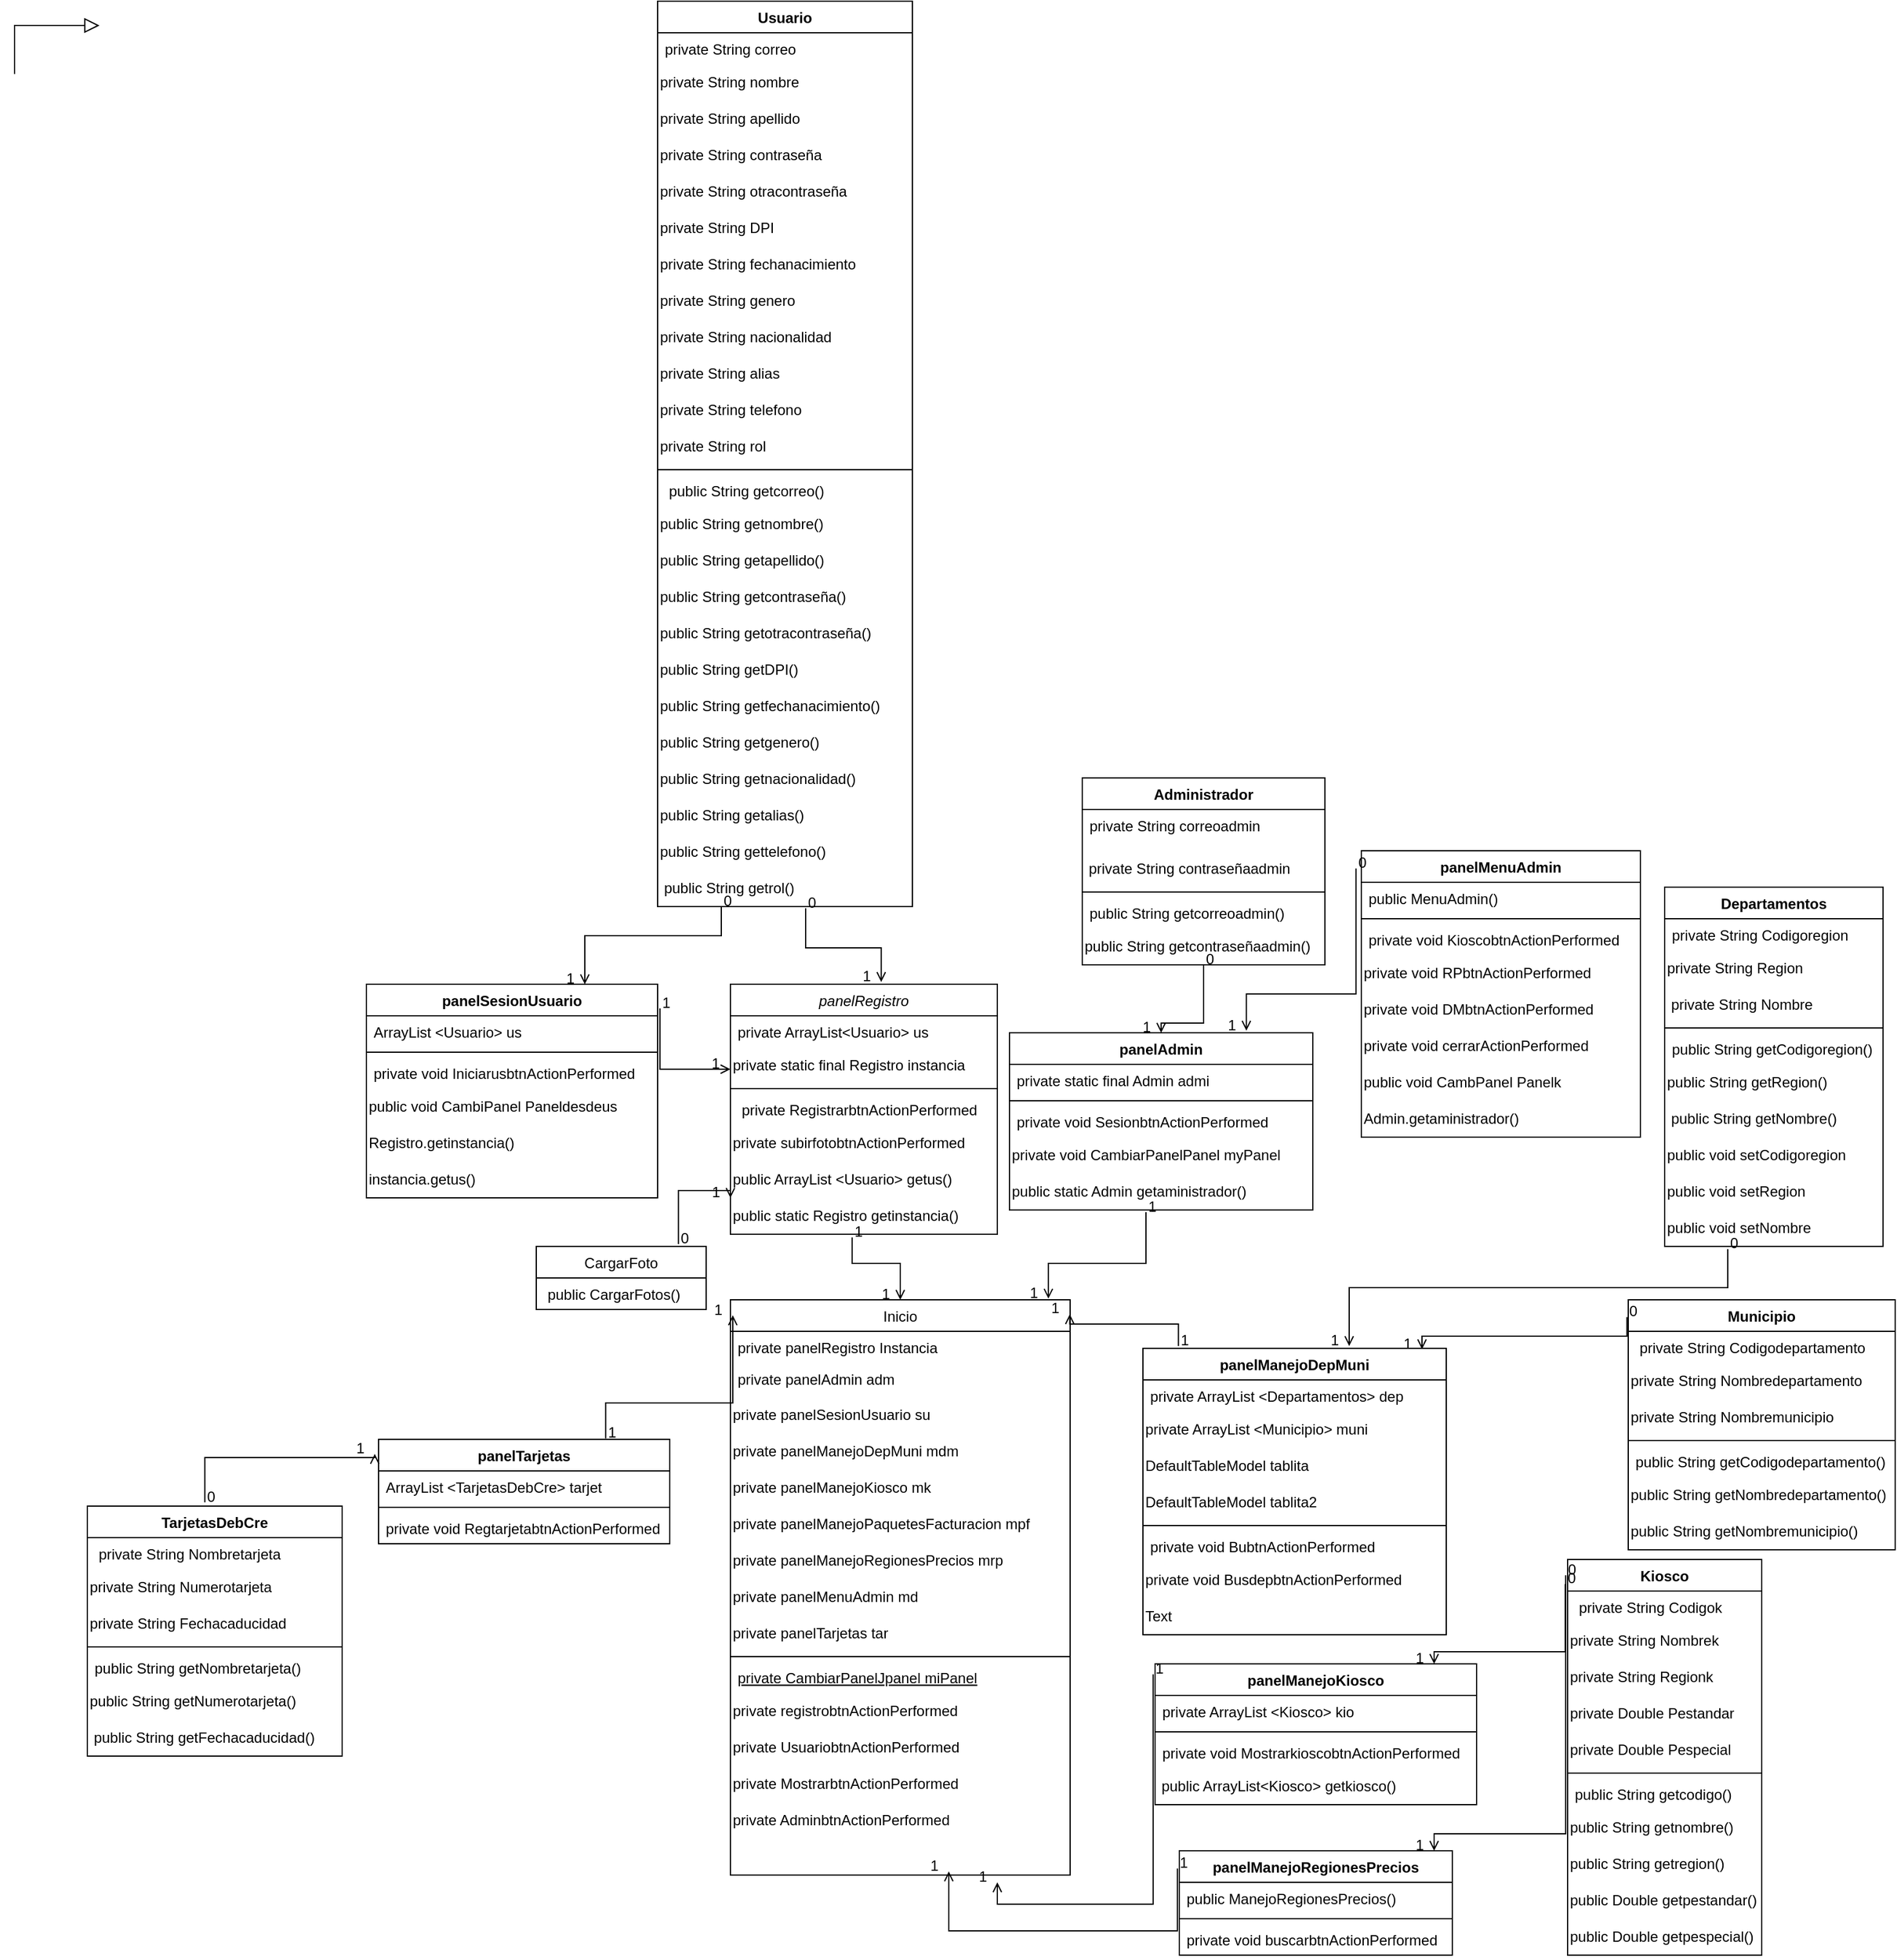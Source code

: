 <mxfile version="20.8.20" type="device"><diagram id="C5RBs43oDa-KdzZeNtuy" name="Page-1"><mxGraphModel dx="1050" dy="581" grid="1" gridSize="10" guides="1" tooltips="1" connect="1" arrows="1" fold="1" page="1" pageScale="1" pageWidth="1654" pageHeight="2336" math="0" shadow="0"><root><mxCell id="WIyWlLk6GJQsqaUBKTNV-0"/><mxCell id="WIyWlLk6GJQsqaUBKTNV-1" parent="WIyWlLk6GJQsqaUBKTNV-0"/><mxCell id="zkfFHV4jXpPFQw0GAbJ--0" value="panelRegistro" style="swimlane;fontStyle=2;align=center;verticalAlign=top;childLayout=stackLayout;horizontal=1;startSize=26;horizontalStack=0;resizeParent=1;resizeLast=0;collapsible=1;marginBottom=0;rounded=0;shadow=0;strokeWidth=1;" parent="WIyWlLk6GJQsqaUBKTNV-1" vertex="1"><mxGeometry x="680" y="850" width="220" height="206" as="geometry"><mxRectangle x="230" y="140" width="160" height="26" as="alternateBounds"/></mxGeometry></mxCell><mxCell id="zkfFHV4jXpPFQw0GAbJ--1" value="private ArrayList&lt;Usuario&gt; us" style="text;align=left;verticalAlign=top;spacingLeft=4;spacingRight=4;overflow=hidden;rotatable=0;points=[[0,0.5],[1,0.5]];portConstraint=eastwest;" parent="zkfFHV4jXpPFQw0GAbJ--0" vertex="1"><mxGeometry y="26" width="220" height="26" as="geometry"/></mxCell><mxCell id="WKBQ8rIUgPrMMdUa1aeE-27" value="private static final Registro instancia" style="text;strokeColor=none;align=left;fillColor=none;html=1;verticalAlign=middle;whiteSpace=wrap;rounded=0;" vertex="1" parent="zkfFHV4jXpPFQw0GAbJ--0"><mxGeometry y="52" width="220" height="30" as="geometry"/></mxCell><mxCell id="zkfFHV4jXpPFQw0GAbJ--4" value="" style="line;html=1;strokeWidth=1;align=left;verticalAlign=middle;spacingTop=-1;spacingLeft=3;spacingRight=3;rotatable=0;labelPosition=right;points=[];portConstraint=eastwest;" parent="zkfFHV4jXpPFQw0GAbJ--0" vertex="1"><mxGeometry y="82" width="220" height="8" as="geometry"/></mxCell><mxCell id="zkfFHV4jXpPFQw0GAbJ--5" value=" private RegistrarbtnActionPerformed" style="text;align=left;verticalAlign=top;spacingLeft=4;spacingRight=4;overflow=hidden;rotatable=0;points=[[0,0.5],[1,0.5]];portConstraint=eastwest;" parent="zkfFHV4jXpPFQw0GAbJ--0" vertex="1"><mxGeometry y="90" width="220" height="26" as="geometry"/></mxCell><mxCell id="WKBQ8rIUgPrMMdUa1aeE-24" value="private subirfotobtnActionPerformed" style="text;strokeColor=none;align=left;fillColor=none;html=1;verticalAlign=middle;whiteSpace=wrap;rounded=0;" vertex="1" parent="zkfFHV4jXpPFQw0GAbJ--0"><mxGeometry y="116" width="220" height="30" as="geometry"/></mxCell><mxCell id="WKBQ8rIUgPrMMdUa1aeE-25" value="public ArrayList &amp;lt;Usuario&amp;gt; getus()" style="text;strokeColor=none;align=left;fillColor=none;html=1;verticalAlign=middle;whiteSpace=wrap;rounded=0;" vertex="1" parent="zkfFHV4jXpPFQw0GAbJ--0"><mxGeometry y="146" width="220" height="30" as="geometry"/></mxCell><mxCell id="WKBQ8rIUgPrMMdUa1aeE-26" value="public static Registro getinstancia()" style="text;strokeColor=none;align=left;fillColor=none;html=1;verticalAlign=middle;whiteSpace=wrap;rounded=0;" vertex="1" parent="zkfFHV4jXpPFQw0GAbJ--0"><mxGeometry y="176" width="220" height="30" as="geometry"/></mxCell><mxCell id="zkfFHV4jXpPFQw0GAbJ--6" value="Inicio" style="swimlane;fontStyle=0;align=center;verticalAlign=top;childLayout=stackLayout;horizontal=1;startSize=26;horizontalStack=0;resizeParent=1;resizeLast=0;collapsible=1;marginBottom=0;rounded=0;shadow=0;strokeWidth=1;" parent="WIyWlLk6GJQsqaUBKTNV-1" vertex="1"><mxGeometry x="680" y="1110" width="280" height="474" as="geometry"><mxRectangle x="210" y="360" width="160" height="26" as="alternateBounds"/></mxGeometry></mxCell><mxCell id="zkfFHV4jXpPFQw0GAbJ--7" value="private panelRegistro Instancia" style="text;align=left;verticalAlign=top;spacingLeft=4;spacingRight=4;overflow=hidden;rotatable=0;points=[[0,0.5],[1,0.5]];portConstraint=eastwest;" parent="zkfFHV4jXpPFQw0GAbJ--6" vertex="1"><mxGeometry y="26" width="280" height="26" as="geometry"/></mxCell><mxCell id="WKBQ8rIUgPrMMdUa1aeE-14" style="edgeStyle=orthogonalEdgeStyle;rounded=0;orthogonalLoop=1;jettySize=auto;html=1;exitX=0;exitY=0.5;exitDx=0;exitDy=0;entryX=0;entryY=0.5;entryDx=0;entryDy=0;" edge="1" parent="zkfFHV4jXpPFQw0GAbJ--6" source="zkfFHV4jXpPFQw0GAbJ--8" target="zkfFHV4jXpPFQw0GAbJ--8"><mxGeometry relative="1" as="geometry"><mxPoint x="-40" y="66" as="targetPoint"/></mxGeometry></mxCell><mxCell id="zkfFHV4jXpPFQw0GAbJ--8" value="private panelAdmin adm" style="text;align=left;verticalAlign=top;spacingLeft=4;spacingRight=4;overflow=hidden;rotatable=0;points=[[0,0.5],[1,0.5]];portConstraint=eastwest;rounded=0;shadow=0;html=0;" parent="zkfFHV4jXpPFQw0GAbJ--6" vertex="1"><mxGeometry y="52" width="280" height="28" as="geometry"/></mxCell><mxCell id="WKBQ8rIUgPrMMdUa1aeE-4" value="private panelSesionUsuario su" style="text;strokeColor=none;align=left;fillColor=none;html=1;verticalAlign=middle;whiteSpace=wrap;rounded=0;" vertex="1" parent="zkfFHV4jXpPFQw0GAbJ--6"><mxGeometry y="80" width="280" height="30" as="geometry"/></mxCell><mxCell id="WKBQ8rIUgPrMMdUa1aeE-6" value="private panelManejoDepMuni mdm" style="text;strokeColor=none;align=left;fillColor=none;html=1;verticalAlign=middle;whiteSpace=wrap;rounded=0;" vertex="1" parent="zkfFHV4jXpPFQw0GAbJ--6"><mxGeometry y="110" width="280" height="30" as="geometry"/></mxCell><mxCell id="WKBQ8rIUgPrMMdUa1aeE-5" value="private panelManejoKiosco mk" style="text;strokeColor=none;align=left;fillColor=none;html=1;verticalAlign=middle;whiteSpace=wrap;rounded=0;" vertex="1" parent="zkfFHV4jXpPFQw0GAbJ--6"><mxGeometry y="140" width="280" height="30" as="geometry"/></mxCell><mxCell id="WKBQ8rIUgPrMMdUa1aeE-7" value="private panelManejoPaquetesFacturacion mpf" style="text;strokeColor=none;align=left;fillColor=none;html=1;verticalAlign=middle;whiteSpace=wrap;rounded=0;" vertex="1" parent="zkfFHV4jXpPFQw0GAbJ--6"><mxGeometry y="170" width="280" height="30" as="geometry"/></mxCell><mxCell id="WKBQ8rIUgPrMMdUa1aeE-9" value="private panelManejoRegionesPrecios mrp" style="text;strokeColor=none;align=left;fillColor=none;html=1;verticalAlign=middle;whiteSpace=wrap;rounded=0;" vertex="1" parent="zkfFHV4jXpPFQw0GAbJ--6"><mxGeometry y="200" width="280" height="30" as="geometry"/></mxCell><mxCell id="WKBQ8rIUgPrMMdUa1aeE-10" value="private panelMenuAdmin md" style="text;strokeColor=none;align=left;fillColor=none;html=1;verticalAlign=middle;whiteSpace=wrap;rounded=0;" vertex="1" parent="zkfFHV4jXpPFQw0GAbJ--6"><mxGeometry y="230" width="280" height="30" as="geometry"/></mxCell><mxCell id="WKBQ8rIUgPrMMdUa1aeE-11" value="private panelTarjetas tar" style="text;strokeColor=none;align=left;fillColor=none;html=1;verticalAlign=middle;whiteSpace=wrap;rounded=0;" vertex="1" parent="zkfFHV4jXpPFQw0GAbJ--6"><mxGeometry y="260" width="280" height="30" as="geometry"/></mxCell><mxCell id="zkfFHV4jXpPFQw0GAbJ--9" value="" style="line;html=1;strokeWidth=1;align=left;verticalAlign=middle;spacingTop=-1;spacingLeft=3;spacingRight=3;rotatable=0;labelPosition=right;points=[];portConstraint=eastwest;" parent="zkfFHV4jXpPFQw0GAbJ--6" vertex="1"><mxGeometry y="290" width="280" height="8" as="geometry"/></mxCell><mxCell id="zkfFHV4jXpPFQw0GAbJ--10" value="private CambiarPanelJpanel miPanel" style="text;align=left;verticalAlign=top;spacingLeft=4;spacingRight=4;overflow=hidden;rotatable=0;points=[[0,0.5],[1,0.5]];portConstraint=eastwest;fontStyle=4" parent="zkfFHV4jXpPFQw0GAbJ--6" vertex="1"><mxGeometry y="298" width="280" height="26" as="geometry"/></mxCell><mxCell id="WKBQ8rIUgPrMMdUa1aeE-16" value="private registrobtnActionPerformed" style="text;strokeColor=none;align=left;fillColor=none;html=1;verticalAlign=middle;whiteSpace=wrap;rounded=0;" vertex="1" parent="zkfFHV4jXpPFQw0GAbJ--6"><mxGeometry y="324" width="280" height="30" as="geometry"/></mxCell><mxCell id="WKBQ8rIUgPrMMdUa1aeE-15" value="private UsuariobtnActionPerformed" style="text;strokeColor=none;align=left;fillColor=none;html=1;verticalAlign=middle;whiteSpace=wrap;rounded=0;" vertex="1" parent="zkfFHV4jXpPFQw0GAbJ--6"><mxGeometry y="354" width="280" height="30" as="geometry"/></mxCell><mxCell id="WKBQ8rIUgPrMMdUa1aeE-17" value="private MostrarbtnActionPerformed" style="text;strokeColor=none;align=left;fillColor=none;html=1;verticalAlign=middle;whiteSpace=wrap;rounded=0;" vertex="1" parent="zkfFHV4jXpPFQw0GAbJ--6"><mxGeometry y="384" width="280" height="30" as="geometry"/></mxCell><mxCell id="WKBQ8rIUgPrMMdUa1aeE-19" value="private AdminbtnActionPerformed" style="text;strokeColor=none;align=left;fillColor=none;html=1;verticalAlign=middle;whiteSpace=wrap;rounded=0;" vertex="1" parent="zkfFHV4jXpPFQw0GAbJ--6"><mxGeometry y="414" width="280" height="30" as="geometry"/></mxCell><mxCell id="zkfFHV4jXpPFQw0GAbJ--16" value="" style="endArrow=block;endSize=10;endFill=0;shadow=0;strokeWidth=1;rounded=0;edgeStyle=elbowEdgeStyle;elbow=vertical;" parent="WIyWlLk6GJQsqaUBKTNV-1" edge="1"><mxGeometry width="160" relative="1" as="geometry"><mxPoint x="90" y="100" as="sourcePoint"/><mxPoint x="160" y="60" as="targetPoint"/><Array as="points"><mxPoint x="20" y="60"/></Array></mxGeometry></mxCell><mxCell id="zkfFHV4jXpPFQw0GAbJ--26" value="" style="endArrow=open;shadow=0;strokeWidth=1;rounded=0;endFill=1;edgeStyle=elbowEdgeStyle;elbow=vertical;entryX=0.565;entryY=-0.009;entryDx=0;entryDy=0;entryPerimeter=0;exitX=0.581;exitY=1.047;exitDx=0;exitDy=0;exitPerimeter=0;" parent="WIyWlLk6GJQsqaUBKTNV-1" source="WKBQ8rIUgPrMMdUa1aeE-53" target="zkfFHV4jXpPFQw0GAbJ--0" edge="1"><mxGeometry x="0.5" y="41" relative="1" as="geometry"><mxPoint x="780" y="800" as="sourcePoint"/><mxPoint x="588" y="286" as="targetPoint"/><mxPoint x="-40" y="32" as="offset"/><Array as="points"><mxPoint x="800" y="820"/></Array></mxGeometry></mxCell><mxCell id="zkfFHV4jXpPFQw0GAbJ--27" value="0" style="resizable=0;align=left;verticalAlign=bottom;labelBackgroundColor=none;fontSize=12;" parent="zkfFHV4jXpPFQw0GAbJ--26" connectable="0" vertex="1"><mxGeometry x="-1" relative="1" as="geometry"><mxPoint y="4" as="offset"/></mxGeometry></mxCell><mxCell id="zkfFHV4jXpPFQw0GAbJ--28" value="1" style="resizable=0;align=right;verticalAlign=bottom;labelBackgroundColor=none;fontSize=12;" parent="zkfFHV4jXpPFQw0GAbJ--26" connectable="0" vertex="1"><mxGeometry x="1" relative="1" as="geometry"><mxPoint x="-7" y="4" as="offset"/></mxGeometry></mxCell><mxCell id="WKBQ8rIUgPrMMdUa1aeE-20" value="" style="endArrow=open;shadow=0;strokeWidth=1;rounded=0;endFill=1;edgeStyle=elbowEdgeStyle;elbow=vertical;entryX=0.5;entryY=0;entryDx=0;entryDy=0;exitX=0.456;exitY=1.087;exitDx=0;exitDy=0;exitPerimeter=0;" edge="1" parent="WIyWlLk6GJQsqaUBKTNV-1" source="WKBQ8rIUgPrMMdUa1aeE-26" target="zkfFHV4jXpPFQw0GAbJ--6"><mxGeometry x="0.5" y="41" relative="1" as="geometry"><mxPoint x="780" y="1010" as="sourcePoint"/><mxPoint x="488" y="290" as="targetPoint"/><mxPoint x="-40" y="32" as="offset"/><Array as="points"><mxPoint x="800" y="1080"/><mxPoint x="360" y="300"/><mxPoint x="290" y="300"/></Array></mxGeometry></mxCell><mxCell id="WKBQ8rIUgPrMMdUa1aeE-21" value="1" style="resizable=0;align=left;verticalAlign=bottom;labelBackgroundColor=none;fontSize=12;" connectable="0" vertex="1" parent="WKBQ8rIUgPrMMdUa1aeE-20"><mxGeometry x="-1" relative="1" as="geometry"><mxPoint y="4" as="offset"/></mxGeometry></mxCell><mxCell id="WKBQ8rIUgPrMMdUa1aeE-22" value="1" style="resizable=0;align=right;verticalAlign=bottom;labelBackgroundColor=none;fontSize=12;" connectable="0" vertex="1" parent="WKBQ8rIUgPrMMdUa1aeE-20"><mxGeometry x="1" relative="1" as="geometry"><mxPoint x="-7" y="4" as="offset"/></mxGeometry></mxCell><mxCell id="WKBQ8rIUgPrMMdUa1aeE-28" value="Usuario" style="swimlane;fontStyle=1;align=center;verticalAlign=top;childLayout=stackLayout;horizontal=1;startSize=26;horizontalStack=0;resizeParent=1;resizeParentMax=0;resizeLast=0;collapsible=1;marginBottom=0;" vertex="1" parent="WIyWlLk6GJQsqaUBKTNV-1"><mxGeometry x="620" y="40" width="210" height="746" as="geometry"/></mxCell><mxCell id="WKBQ8rIUgPrMMdUa1aeE-29" value="private String correo" style="text;strokeColor=none;fillColor=none;align=left;verticalAlign=top;spacingLeft=4;spacingRight=4;overflow=hidden;rotatable=0;points=[[0,0.5],[1,0.5]];portConstraint=eastwest;" vertex="1" parent="WKBQ8rIUgPrMMdUa1aeE-28"><mxGeometry y="26" width="210" height="26" as="geometry"/></mxCell><mxCell id="WKBQ8rIUgPrMMdUa1aeE-33" value="private String nombre" style="text;strokeColor=none;align=left;fillColor=none;html=1;verticalAlign=middle;whiteSpace=wrap;rounded=0;" vertex="1" parent="WKBQ8rIUgPrMMdUa1aeE-28"><mxGeometry y="52" width="210" height="30" as="geometry"/></mxCell><mxCell id="WKBQ8rIUgPrMMdUa1aeE-32" value="private String apellido" style="text;strokeColor=none;align=left;fillColor=none;html=1;verticalAlign=middle;whiteSpace=wrap;rounded=0;" vertex="1" parent="WKBQ8rIUgPrMMdUa1aeE-28"><mxGeometry y="82" width="210" height="30" as="geometry"/></mxCell><mxCell id="WKBQ8rIUgPrMMdUa1aeE-34" value="private String contraseña" style="text;strokeColor=none;align=left;fillColor=none;html=1;verticalAlign=middle;whiteSpace=wrap;rounded=0;" vertex="1" parent="WKBQ8rIUgPrMMdUa1aeE-28"><mxGeometry y="112" width="210" height="30" as="geometry"/></mxCell><mxCell id="WKBQ8rIUgPrMMdUa1aeE-35" value="private String otracontraseña" style="text;strokeColor=none;align=left;fillColor=none;html=1;verticalAlign=middle;whiteSpace=wrap;rounded=0;" vertex="1" parent="WKBQ8rIUgPrMMdUa1aeE-28"><mxGeometry y="142" width="210" height="30" as="geometry"/></mxCell><mxCell id="WKBQ8rIUgPrMMdUa1aeE-37" value="private String DPI" style="text;strokeColor=none;align=left;fillColor=none;html=1;verticalAlign=middle;whiteSpace=wrap;rounded=0;" vertex="1" parent="WKBQ8rIUgPrMMdUa1aeE-28"><mxGeometry y="172" width="210" height="30" as="geometry"/></mxCell><mxCell id="WKBQ8rIUgPrMMdUa1aeE-36" value="private String fechanacimiento" style="text;strokeColor=none;align=left;fillColor=none;html=1;verticalAlign=middle;whiteSpace=wrap;rounded=0;" vertex="1" parent="WKBQ8rIUgPrMMdUa1aeE-28"><mxGeometry y="202" width="210" height="30" as="geometry"/></mxCell><mxCell id="WKBQ8rIUgPrMMdUa1aeE-38" value="private String genero" style="text;strokeColor=none;align=left;fillColor=none;html=1;verticalAlign=middle;whiteSpace=wrap;rounded=0;" vertex="1" parent="WKBQ8rIUgPrMMdUa1aeE-28"><mxGeometry y="232" width="210" height="30" as="geometry"/></mxCell><mxCell id="WKBQ8rIUgPrMMdUa1aeE-39" value="private String nacionalidad" style="text;strokeColor=none;align=left;fillColor=none;html=1;verticalAlign=middle;whiteSpace=wrap;rounded=0;" vertex="1" parent="WKBQ8rIUgPrMMdUa1aeE-28"><mxGeometry y="262" width="210" height="30" as="geometry"/></mxCell><mxCell id="WKBQ8rIUgPrMMdUa1aeE-41" value="private String alias" style="text;strokeColor=none;align=left;fillColor=none;html=1;verticalAlign=middle;whiteSpace=wrap;rounded=0;" vertex="1" parent="WKBQ8rIUgPrMMdUa1aeE-28"><mxGeometry y="292" width="210" height="30" as="geometry"/></mxCell><mxCell id="WKBQ8rIUgPrMMdUa1aeE-42" value="private String telefono" style="text;strokeColor=none;align=left;fillColor=none;html=1;verticalAlign=middle;whiteSpace=wrap;rounded=0;" vertex="1" parent="WKBQ8rIUgPrMMdUa1aeE-28"><mxGeometry y="322" width="210" height="30" as="geometry"/></mxCell><mxCell id="WKBQ8rIUgPrMMdUa1aeE-40" value="private String rol" style="text;strokeColor=none;align=left;fillColor=none;html=1;verticalAlign=middle;whiteSpace=wrap;rounded=0;" vertex="1" parent="WKBQ8rIUgPrMMdUa1aeE-28"><mxGeometry y="352" width="210" height="30" as="geometry"/></mxCell><mxCell id="WKBQ8rIUgPrMMdUa1aeE-30" value="" style="line;strokeWidth=1;fillColor=none;align=left;verticalAlign=middle;spacingTop=-1;spacingLeft=3;spacingRight=3;rotatable=0;labelPosition=right;points=[];portConstraint=eastwest;strokeColor=inherit;" vertex="1" parent="WKBQ8rIUgPrMMdUa1aeE-28"><mxGeometry y="382" width="210" height="8" as="geometry"/></mxCell><mxCell id="WKBQ8rIUgPrMMdUa1aeE-31" value=" public String getcorreo()" style="text;strokeColor=none;fillColor=none;align=left;verticalAlign=top;spacingLeft=4;spacingRight=4;overflow=hidden;rotatable=0;points=[[0,0.5],[1,0.5]];portConstraint=eastwest;" vertex="1" parent="WKBQ8rIUgPrMMdUa1aeE-28"><mxGeometry y="390" width="210" height="26" as="geometry"/></mxCell><mxCell id="WKBQ8rIUgPrMMdUa1aeE-43" value="public String getnombre()" style="text;strokeColor=none;align=left;fillColor=none;html=1;verticalAlign=middle;whiteSpace=wrap;rounded=0;" vertex="1" parent="WKBQ8rIUgPrMMdUa1aeE-28"><mxGeometry y="416" width="210" height="30" as="geometry"/></mxCell><mxCell id="WKBQ8rIUgPrMMdUa1aeE-44" value="public String getapellido()" style="text;strokeColor=none;align=left;fillColor=none;html=1;verticalAlign=middle;whiteSpace=wrap;rounded=0;" vertex="1" parent="WKBQ8rIUgPrMMdUa1aeE-28"><mxGeometry y="446" width="210" height="30" as="geometry"/></mxCell><mxCell id="WKBQ8rIUgPrMMdUa1aeE-45" value="public String getcontraseña()" style="text;strokeColor=none;align=left;fillColor=none;html=1;verticalAlign=middle;whiteSpace=wrap;rounded=0;" vertex="1" parent="WKBQ8rIUgPrMMdUa1aeE-28"><mxGeometry y="476" width="210" height="30" as="geometry"/></mxCell><mxCell id="WKBQ8rIUgPrMMdUa1aeE-46" value="public String getotracontraseña()" style="text;strokeColor=none;align=left;fillColor=none;html=1;verticalAlign=middle;whiteSpace=wrap;rounded=0;" vertex="1" parent="WKBQ8rIUgPrMMdUa1aeE-28"><mxGeometry y="506" width="210" height="30" as="geometry"/></mxCell><mxCell id="WKBQ8rIUgPrMMdUa1aeE-47" value="public String getDPI()" style="text;strokeColor=none;align=left;fillColor=none;html=1;verticalAlign=middle;whiteSpace=wrap;rounded=0;" vertex="1" parent="WKBQ8rIUgPrMMdUa1aeE-28"><mxGeometry y="536" width="210" height="30" as="geometry"/></mxCell><mxCell id="WKBQ8rIUgPrMMdUa1aeE-48" value="public String getfechanacimiento()" style="text;strokeColor=none;align=left;fillColor=none;html=1;verticalAlign=middle;whiteSpace=wrap;rounded=0;" vertex="1" parent="WKBQ8rIUgPrMMdUa1aeE-28"><mxGeometry y="566" width="210" height="30" as="geometry"/></mxCell><mxCell id="WKBQ8rIUgPrMMdUa1aeE-49" value="public String getgenero()" style="text;strokeColor=none;align=left;fillColor=none;html=1;verticalAlign=middle;whiteSpace=wrap;rounded=0;" vertex="1" parent="WKBQ8rIUgPrMMdUa1aeE-28"><mxGeometry y="596" width="210" height="30" as="geometry"/></mxCell><mxCell id="WKBQ8rIUgPrMMdUa1aeE-50" value="public String getnacionalidad()" style="text;strokeColor=none;align=left;fillColor=none;html=1;verticalAlign=middle;whiteSpace=wrap;rounded=0;" vertex="1" parent="WKBQ8rIUgPrMMdUa1aeE-28"><mxGeometry y="626" width="210" height="30" as="geometry"/></mxCell><mxCell id="WKBQ8rIUgPrMMdUa1aeE-51" value="public String getalias()" style="text;strokeColor=none;align=left;fillColor=none;html=1;verticalAlign=middle;whiteSpace=wrap;rounded=0;" vertex="1" parent="WKBQ8rIUgPrMMdUa1aeE-28"><mxGeometry y="656" width="210" height="30" as="geometry"/></mxCell><mxCell id="WKBQ8rIUgPrMMdUa1aeE-52" value="public String gettelefono()" style="text;strokeColor=none;align=left;fillColor=none;html=1;verticalAlign=middle;whiteSpace=wrap;rounded=0;" vertex="1" parent="WKBQ8rIUgPrMMdUa1aeE-28"><mxGeometry y="686" width="210" height="30" as="geometry"/></mxCell><mxCell id="WKBQ8rIUgPrMMdUa1aeE-53" value="&amp;nbsp;public String getrol()" style="text;strokeColor=none;align=left;fillColor=none;html=1;verticalAlign=middle;whiteSpace=wrap;rounded=0;" vertex="1" parent="WKBQ8rIUgPrMMdUa1aeE-28"><mxGeometry y="716" width="210" height="30" as="geometry"/></mxCell><mxCell id="WKBQ8rIUgPrMMdUa1aeE-54" value="panelAdmin" style="swimlane;fontStyle=1;align=center;verticalAlign=top;childLayout=stackLayout;horizontal=1;startSize=26;horizontalStack=0;resizeParent=1;resizeParentMax=0;resizeLast=0;collapsible=1;marginBottom=0;" vertex="1" parent="WIyWlLk6GJQsqaUBKTNV-1"><mxGeometry x="910" y="890" width="250" height="146" as="geometry"/></mxCell><mxCell id="WKBQ8rIUgPrMMdUa1aeE-55" value="private static final Admin admi " style="text;strokeColor=none;fillColor=none;align=left;verticalAlign=top;spacingLeft=4;spacingRight=4;overflow=hidden;rotatable=0;points=[[0,0.5],[1,0.5]];portConstraint=eastwest;" vertex="1" parent="WKBQ8rIUgPrMMdUa1aeE-54"><mxGeometry y="26" width="250" height="26" as="geometry"/></mxCell><mxCell id="WKBQ8rIUgPrMMdUa1aeE-56" value="" style="line;strokeWidth=1;fillColor=none;align=left;verticalAlign=middle;spacingTop=-1;spacingLeft=3;spacingRight=3;rotatable=0;labelPosition=right;points=[];portConstraint=eastwest;strokeColor=inherit;" vertex="1" parent="WKBQ8rIUgPrMMdUa1aeE-54"><mxGeometry y="52" width="250" height="8" as="geometry"/></mxCell><mxCell id="WKBQ8rIUgPrMMdUa1aeE-57" value="private void SesionbtnActionPerformed" style="text;strokeColor=none;fillColor=none;align=left;verticalAlign=top;spacingLeft=4;spacingRight=4;overflow=hidden;rotatable=0;points=[[0,0.5],[1,0.5]];portConstraint=eastwest;" vertex="1" parent="WKBQ8rIUgPrMMdUa1aeE-54"><mxGeometry y="60" width="250" height="26" as="geometry"/></mxCell><mxCell id="WKBQ8rIUgPrMMdUa1aeE-58" value="private void CambiarPanelPanel myPanel" style="text;strokeColor=none;align=left;fillColor=none;html=1;verticalAlign=middle;whiteSpace=wrap;rounded=0;" vertex="1" parent="WKBQ8rIUgPrMMdUa1aeE-54"><mxGeometry y="86" width="250" height="30" as="geometry"/></mxCell><mxCell id="WKBQ8rIUgPrMMdUa1aeE-60" value="public static Admin getaministrador()" style="text;strokeColor=none;align=left;fillColor=none;html=1;verticalAlign=middle;whiteSpace=wrap;rounded=0;" vertex="1" parent="WKBQ8rIUgPrMMdUa1aeE-54"><mxGeometry y="116" width="250" height="30" as="geometry"/></mxCell><mxCell id="WKBQ8rIUgPrMMdUa1aeE-61" value="Administrador" style="swimlane;fontStyle=1;align=center;verticalAlign=top;childLayout=stackLayout;horizontal=1;startSize=26;horizontalStack=0;resizeParent=1;resizeParentMax=0;resizeLast=0;collapsible=1;marginBottom=0;" vertex="1" parent="WIyWlLk6GJQsqaUBKTNV-1"><mxGeometry x="970" y="680" width="200" height="154" as="geometry"/></mxCell><mxCell id="WKBQ8rIUgPrMMdUa1aeE-62" value="private String correoadmin" style="text;strokeColor=none;fillColor=none;align=left;verticalAlign=top;spacingLeft=4;spacingRight=4;overflow=hidden;rotatable=0;points=[[0,0.5],[1,0.5]];portConstraint=eastwest;" vertex="1" parent="WKBQ8rIUgPrMMdUa1aeE-61"><mxGeometry y="26" width="200" height="34" as="geometry"/></mxCell><mxCell id="WKBQ8rIUgPrMMdUa1aeE-66" value="&amp;nbsp;private String contraseñaadmin" style="text;strokeColor=none;align=left;fillColor=none;html=1;verticalAlign=middle;whiteSpace=wrap;rounded=0;" vertex="1" parent="WKBQ8rIUgPrMMdUa1aeE-61"><mxGeometry y="60" width="200" height="30" as="geometry"/></mxCell><mxCell id="WKBQ8rIUgPrMMdUa1aeE-63" value="" style="line;strokeWidth=1;fillColor=none;align=left;verticalAlign=middle;spacingTop=-1;spacingLeft=3;spacingRight=3;rotatable=0;labelPosition=right;points=[];portConstraint=eastwest;strokeColor=inherit;" vertex="1" parent="WKBQ8rIUgPrMMdUa1aeE-61"><mxGeometry y="90" width="200" height="8" as="geometry"/></mxCell><mxCell id="WKBQ8rIUgPrMMdUa1aeE-64" value="public String getcorreoadmin()" style="text;strokeColor=none;fillColor=none;align=left;verticalAlign=top;spacingLeft=4;spacingRight=4;overflow=hidden;rotatable=0;points=[[0,0.5],[1,0.5]];portConstraint=eastwest;" vertex="1" parent="WKBQ8rIUgPrMMdUa1aeE-61"><mxGeometry y="98" width="200" height="26" as="geometry"/></mxCell><mxCell id="WKBQ8rIUgPrMMdUa1aeE-67" value="public String getcontraseñaadmin()" style="text;strokeColor=none;align=left;fillColor=none;html=1;verticalAlign=middle;whiteSpace=wrap;rounded=0;" vertex="1" parent="WKBQ8rIUgPrMMdUa1aeE-61"><mxGeometry y="124" width="200" height="30" as="geometry"/></mxCell><mxCell id="WKBQ8rIUgPrMMdUa1aeE-68" value="" style="endArrow=open;shadow=0;strokeWidth=1;rounded=0;endFill=1;edgeStyle=elbowEdgeStyle;elbow=vertical;exitX=0.5;exitY=1;exitDx=0;exitDy=0;entryX=0.5;entryY=0;entryDx=0;entryDy=0;" edge="1" parent="WIyWlLk6GJQsqaUBKTNV-1" source="WKBQ8rIUgPrMMdUa1aeE-67" target="WKBQ8rIUgPrMMdUa1aeE-54"><mxGeometry x="0.5" y="41" relative="1" as="geometry"><mxPoint x="1030" y="849" as="sourcePoint"/><mxPoint x="1110" y="890" as="targetPoint"/><mxPoint x="-40" y="32" as="offset"/><Array as="points"><mxPoint x="1088" y="882"/></Array></mxGeometry></mxCell><mxCell id="WKBQ8rIUgPrMMdUa1aeE-69" value="0" style="resizable=0;align=left;verticalAlign=bottom;labelBackgroundColor=none;fontSize=12;" connectable="0" vertex="1" parent="WKBQ8rIUgPrMMdUa1aeE-68"><mxGeometry x="-1" relative="1" as="geometry"><mxPoint y="4" as="offset"/></mxGeometry></mxCell><mxCell id="WKBQ8rIUgPrMMdUa1aeE-70" value="1" style="resizable=0;align=right;verticalAlign=bottom;labelBackgroundColor=none;fontSize=12;" connectable="0" vertex="1" parent="WKBQ8rIUgPrMMdUa1aeE-68"><mxGeometry x="1" relative="1" as="geometry"><mxPoint x="-7" y="4" as="offset"/></mxGeometry></mxCell><mxCell id="WKBQ8rIUgPrMMdUa1aeE-71" value="" style="endArrow=open;shadow=0;strokeWidth=1;rounded=0;endFill=1;edgeStyle=elbowEdgeStyle;elbow=vertical;entryX=0.936;entryY=-0.002;entryDx=0;entryDy=0;entryPerimeter=0;exitX=0.45;exitY=1.06;exitDx=0;exitDy=0;exitPerimeter=0;" edge="1" parent="WIyWlLk6GJQsqaUBKTNV-1" source="WKBQ8rIUgPrMMdUa1aeE-60" target="zkfFHV4jXpPFQw0GAbJ--6"><mxGeometry x="0.5" y="41" relative="1" as="geometry"><mxPoint x="1070" y="1090" as="sourcePoint"/><mxPoint x="1132" y="1151" as="targetPoint"/><mxPoint x="-40" y="32" as="offset"/><Array as="points"><mxPoint x="960" y="1080"/></Array></mxGeometry></mxCell><mxCell id="WKBQ8rIUgPrMMdUa1aeE-72" value="1" style="resizable=0;align=left;verticalAlign=bottom;labelBackgroundColor=none;fontSize=12;" connectable="0" vertex="1" parent="WKBQ8rIUgPrMMdUa1aeE-71"><mxGeometry x="-1" relative="1" as="geometry"><mxPoint y="4" as="offset"/></mxGeometry></mxCell><mxCell id="WKBQ8rIUgPrMMdUa1aeE-73" value="1" style="resizable=0;align=right;verticalAlign=bottom;labelBackgroundColor=none;fontSize=12;" connectable="0" vertex="1" parent="WKBQ8rIUgPrMMdUa1aeE-71"><mxGeometry x="1" relative="1" as="geometry"><mxPoint x="-7" y="4" as="offset"/></mxGeometry></mxCell><mxCell id="WKBQ8rIUgPrMMdUa1aeE-74" value="panelManejoDepMuni" style="swimlane;fontStyle=1;align=center;verticalAlign=top;childLayout=stackLayout;horizontal=1;startSize=26;horizontalStack=0;resizeParent=1;resizeParentMax=0;resizeLast=0;collapsible=1;marginBottom=0;" vertex="1" parent="WIyWlLk6GJQsqaUBKTNV-1"><mxGeometry x="1020" y="1150" width="250" height="236" as="geometry"/></mxCell><mxCell id="WKBQ8rIUgPrMMdUa1aeE-75" value="private ArrayList &lt;Departamentos&gt; dep " style="text;strokeColor=none;fillColor=none;align=left;verticalAlign=top;spacingLeft=4;spacingRight=4;overflow=hidden;rotatable=0;points=[[0,0.5],[1,0.5]];portConstraint=eastwest;" vertex="1" parent="WKBQ8rIUgPrMMdUa1aeE-74"><mxGeometry y="26" width="250" height="26" as="geometry"/></mxCell><mxCell id="WKBQ8rIUgPrMMdUa1aeE-78" value="private ArrayList &amp;lt;Municipio&amp;gt; muni&amp;nbsp;" style="text;strokeColor=none;align=left;fillColor=none;html=1;verticalAlign=middle;whiteSpace=wrap;rounded=0;" vertex="1" parent="WKBQ8rIUgPrMMdUa1aeE-74"><mxGeometry y="52" width="250" height="30" as="geometry"/></mxCell><mxCell id="WKBQ8rIUgPrMMdUa1aeE-80" value="DefaultTableModel tablita" style="text;strokeColor=none;align=left;fillColor=none;html=1;verticalAlign=middle;whiteSpace=wrap;rounded=0;" vertex="1" parent="WKBQ8rIUgPrMMdUa1aeE-74"><mxGeometry y="82" width="250" height="30" as="geometry"/></mxCell><mxCell id="WKBQ8rIUgPrMMdUa1aeE-81" value="DefaultTableModel tablita2" style="text;strokeColor=none;align=left;fillColor=none;html=1;verticalAlign=middle;whiteSpace=wrap;rounded=0;" vertex="1" parent="WKBQ8rIUgPrMMdUa1aeE-74"><mxGeometry y="112" width="250" height="30" as="geometry"/></mxCell><mxCell id="WKBQ8rIUgPrMMdUa1aeE-76" value="" style="line;strokeWidth=1;fillColor=none;align=left;verticalAlign=middle;spacingTop=-1;spacingLeft=3;spacingRight=3;rotatable=0;labelPosition=right;points=[];portConstraint=eastwest;strokeColor=inherit;" vertex="1" parent="WKBQ8rIUgPrMMdUa1aeE-74"><mxGeometry y="142" width="250" height="8" as="geometry"/></mxCell><mxCell id="WKBQ8rIUgPrMMdUa1aeE-77" value="private void BubtnActionPerformed" style="text;strokeColor=none;fillColor=none;align=left;verticalAlign=top;spacingLeft=4;spacingRight=4;overflow=hidden;rotatable=0;points=[[0,0.5],[1,0.5]];portConstraint=eastwest;" vertex="1" parent="WKBQ8rIUgPrMMdUa1aeE-74"><mxGeometry y="150" width="250" height="26" as="geometry"/></mxCell><mxCell id="WKBQ8rIUgPrMMdUa1aeE-79" value="private void BusdepbtnActionPerformed" style="text;strokeColor=none;align=left;fillColor=none;html=1;verticalAlign=middle;whiteSpace=wrap;rounded=0;" vertex="1" parent="WKBQ8rIUgPrMMdUa1aeE-74"><mxGeometry y="176" width="250" height="30" as="geometry"/></mxCell><mxCell id="WKBQ8rIUgPrMMdUa1aeE-98" value="Text" style="text;strokeColor=none;align=left;fillColor=none;html=1;verticalAlign=middle;whiteSpace=wrap;rounded=0;" vertex="1" parent="WKBQ8rIUgPrMMdUa1aeE-74"><mxGeometry y="206" width="250" height="30" as="geometry"/></mxCell><mxCell id="WKBQ8rIUgPrMMdUa1aeE-90" value="Departamentos" style="swimlane;fontStyle=1;align=center;verticalAlign=top;childLayout=stackLayout;horizontal=1;startSize=26;horizontalStack=0;resizeParent=1;resizeParentMax=0;resizeLast=0;collapsible=1;marginBottom=0;" vertex="1" parent="WIyWlLk6GJQsqaUBKTNV-1"><mxGeometry x="1450" y="770" width="180" height="296" as="geometry"/></mxCell><mxCell id="WKBQ8rIUgPrMMdUa1aeE-91" value="private String Codigoregion" style="text;strokeColor=none;fillColor=none;align=left;verticalAlign=top;spacingLeft=4;spacingRight=4;overflow=hidden;rotatable=0;points=[[0,0.5],[1,0.5]];portConstraint=eastwest;" vertex="1" parent="WKBQ8rIUgPrMMdUa1aeE-90"><mxGeometry y="26" width="180" height="26" as="geometry"/></mxCell><mxCell id="WKBQ8rIUgPrMMdUa1aeE-94" value="private String Region" style="text;strokeColor=none;align=left;fillColor=none;html=1;verticalAlign=middle;whiteSpace=wrap;rounded=0;" vertex="1" parent="WKBQ8rIUgPrMMdUa1aeE-90"><mxGeometry y="52" width="180" height="30" as="geometry"/></mxCell><mxCell id="WKBQ8rIUgPrMMdUa1aeE-95" value="&amp;nbsp;private String Nombre" style="text;strokeColor=none;align=left;fillColor=none;html=1;verticalAlign=middle;whiteSpace=wrap;rounded=0;" vertex="1" parent="WKBQ8rIUgPrMMdUa1aeE-90"><mxGeometry y="82" width="180" height="30" as="geometry"/></mxCell><mxCell id="WKBQ8rIUgPrMMdUa1aeE-92" value="" style="line;strokeWidth=1;fillColor=none;align=left;verticalAlign=middle;spacingTop=-1;spacingLeft=3;spacingRight=3;rotatable=0;labelPosition=right;points=[];portConstraint=eastwest;strokeColor=inherit;" vertex="1" parent="WKBQ8rIUgPrMMdUa1aeE-90"><mxGeometry y="112" width="180" height="8" as="geometry"/></mxCell><mxCell id="WKBQ8rIUgPrMMdUa1aeE-93" value="public String getCodigoregion()" style="text;strokeColor=none;fillColor=none;align=left;verticalAlign=top;spacingLeft=4;spacingRight=4;overflow=hidden;rotatable=0;points=[[0,0.5],[1,0.5]];portConstraint=eastwest;" vertex="1" parent="WKBQ8rIUgPrMMdUa1aeE-90"><mxGeometry y="120" width="180" height="26" as="geometry"/></mxCell><mxCell id="WKBQ8rIUgPrMMdUa1aeE-96" value="public String getRegion()" style="text;strokeColor=none;align=left;fillColor=none;html=1;verticalAlign=middle;whiteSpace=wrap;rounded=0;" vertex="1" parent="WKBQ8rIUgPrMMdUa1aeE-90"><mxGeometry y="146" width="180" height="30" as="geometry"/></mxCell><mxCell id="WKBQ8rIUgPrMMdUa1aeE-97" value="&amp;nbsp;public String getNombre()" style="text;strokeColor=none;align=left;fillColor=none;html=1;verticalAlign=middle;whiteSpace=wrap;rounded=0;" vertex="1" parent="WKBQ8rIUgPrMMdUa1aeE-90"><mxGeometry y="176" width="180" height="30" as="geometry"/></mxCell><mxCell id="WKBQ8rIUgPrMMdUa1aeE-99" value="public void setCodigoregion" style="text;strokeColor=none;align=left;fillColor=none;html=1;verticalAlign=middle;whiteSpace=wrap;rounded=0;" vertex="1" parent="WKBQ8rIUgPrMMdUa1aeE-90"><mxGeometry y="206" width="180" height="30" as="geometry"/></mxCell><mxCell id="WKBQ8rIUgPrMMdUa1aeE-100" value="public void setRegion" style="text;strokeColor=none;align=left;fillColor=none;html=1;verticalAlign=middle;whiteSpace=wrap;rounded=0;" vertex="1" parent="WKBQ8rIUgPrMMdUa1aeE-90"><mxGeometry y="236" width="180" height="30" as="geometry"/></mxCell><mxCell id="WKBQ8rIUgPrMMdUa1aeE-101" value="public void setNombre" style="text;strokeColor=none;align=left;fillColor=none;html=1;verticalAlign=middle;whiteSpace=wrap;rounded=0;" vertex="1" parent="WKBQ8rIUgPrMMdUa1aeE-90"><mxGeometry y="266" width="180" height="30" as="geometry"/></mxCell><mxCell id="WKBQ8rIUgPrMMdUa1aeE-102" value="Municipio" style="swimlane;fontStyle=1;align=center;verticalAlign=top;childLayout=stackLayout;horizontal=1;startSize=26;horizontalStack=0;resizeParent=1;resizeParentMax=0;resizeLast=0;collapsible=1;marginBottom=0;" vertex="1" parent="WIyWlLk6GJQsqaUBKTNV-1"><mxGeometry x="1420" y="1110" width="220" height="206" as="geometry"/></mxCell><mxCell id="WKBQ8rIUgPrMMdUa1aeE-103" value=" private String Codigodepartamento" style="text;strokeColor=none;fillColor=none;align=left;verticalAlign=top;spacingLeft=4;spacingRight=4;overflow=hidden;rotatable=0;points=[[0,0.5],[1,0.5]];portConstraint=eastwest;" vertex="1" parent="WKBQ8rIUgPrMMdUa1aeE-102"><mxGeometry y="26" width="220" height="26" as="geometry"/></mxCell><mxCell id="WKBQ8rIUgPrMMdUa1aeE-106" value="private String Nombredepartamento" style="text;strokeColor=none;align=left;fillColor=none;html=1;verticalAlign=middle;whiteSpace=wrap;rounded=0;" vertex="1" parent="WKBQ8rIUgPrMMdUa1aeE-102"><mxGeometry y="52" width="220" height="30" as="geometry"/></mxCell><mxCell id="WKBQ8rIUgPrMMdUa1aeE-107" value="private String Nombremunicipio" style="text;strokeColor=none;align=left;fillColor=none;html=1;verticalAlign=middle;whiteSpace=wrap;rounded=0;" vertex="1" parent="WKBQ8rIUgPrMMdUa1aeE-102"><mxGeometry y="82" width="220" height="30" as="geometry"/></mxCell><mxCell id="WKBQ8rIUgPrMMdUa1aeE-104" value="" style="line;strokeWidth=1;fillColor=none;align=left;verticalAlign=middle;spacingTop=-1;spacingLeft=3;spacingRight=3;rotatable=0;labelPosition=right;points=[];portConstraint=eastwest;strokeColor=inherit;" vertex="1" parent="WKBQ8rIUgPrMMdUa1aeE-102"><mxGeometry y="112" width="220" height="8" as="geometry"/></mxCell><mxCell id="WKBQ8rIUgPrMMdUa1aeE-105" value="public String getCodigodepartamento()" style="text;strokeColor=none;fillColor=none;align=left;verticalAlign=top;spacingLeft=4;spacingRight=4;overflow=hidden;rotatable=0;points=[[0,0.5],[1,0.5]];portConstraint=eastwest;" vertex="1" parent="WKBQ8rIUgPrMMdUa1aeE-102"><mxGeometry y="120" width="220" height="26" as="geometry"/></mxCell><mxCell id="WKBQ8rIUgPrMMdUa1aeE-108" value="public String getNombredepartamento()" style="text;strokeColor=none;align=left;fillColor=none;html=1;verticalAlign=middle;whiteSpace=wrap;rounded=0;" vertex="1" parent="WKBQ8rIUgPrMMdUa1aeE-102"><mxGeometry y="146" width="220" height="30" as="geometry"/></mxCell><mxCell id="WKBQ8rIUgPrMMdUa1aeE-109" value="public String getNombremunicipio()" style="text;strokeColor=none;align=left;fillColor=none;html=1;verticalAlign=middle;whiteSpace=wrap;rounded=0;" vertex="1" parent="WKBQ8rIUgPrMMdUa1aeE-102"><mxGeometry y="176" width="220" height="30" as="geometry"/></mxCell><mxCell id="WKBQ8rIUgPrMMdUa1aeE-110" value="" style="endArrow=open;shadow=0;strokeWidth=1;rounded=0;endFill=1;edgeStyle=elbowEdgeStyle;elbow=vertical;entryX=0.68;entryY=-0.008;entryDx=0;entryDy=0;entryPerimeter=0;exitX=0.289;exitY=1.073;exitDx=0;exitDy=0;exitPerimeter=0;" edge="1" parent="WIyWlLk6GJQsqaUBKTNV-1" source="WKBQ8rIUgPrMMdUa1aeE-101" target="WKBQ8rIUgPrMMdUa1aeE-74"><mxGeometry x="0.5" y="41" relative="1" as="geometry"><mxPoint x="1321" y="1080" as="sourcePoint"/><mxPoint x="1190" y="1131" as="targetPoint"/><mxPoint x="-40" y="32" as="offset"/><Array as="points"><mxPoint x="1340" y="1100"/></Array></mxGeometry></mxCell><mxCell id="WKBQ8rIUgPrMMdUa1aeE-111" value="0" style="resizable=0;align=left;verticalAlign=bottom;labelBackgroundColor=none;fontSize=12;" connectable="0" vertex="1" parent="WKBQ8rIUgPrMMdUa1aeE-110"><mxGeometry x="-1" relative="1" as="geometry"><mxPoint y="4" as="offset"/></mxGeometry></mxCell><mxCell id="WKBQ8rIUgPrMMdUa1aeE-112" value="1" style="resizable=0;align=right;verticalAlign=bottom;labelBackgroundColor=none;fontSize=12;" connectable="0" vertex="1" parent="WKBQ8rIUgPrMMdUa1aeE-110"><mxGeometry x="1" relative="1" as="geometry"><mxPoint x="-7" y="4" as="offset"/></mxGeometry></mxCell><mxCell id="WKBQ8rIUgPrMMdUa1aeE-113" value="" style="endArrow=open;shadow=0;strokeWidth=1;rounded=0;endFill=1;edgeStyle=elbowEdgeStyle;elbow=vertical;entryX=0.92;entryY=0.003;entryDx=0;entryDy=0;entryPerimeter=0;exitX=-0.005;exitY=0.069;exitDx=0;exitDy=0;exitPerimeter=0;" edge="1" parent="WIyWlLk6GJQsqaUBKTNV-1" source="WKBQ8rIUgPrMMdUa1aeE-102" target="WKBQ8rIUgPrMMdUa1aeE-74"><mxGeometry x="0.5" y="41" relative="1" as="geometry"><mxPoint x="1400" y="1190" as="sourcePoint"/><mxPoint x="1290" y="1212" as="targetPoint"/><mxPoint x="-40" y="32" as="offset"/><Array as="points"><mxPoint x="1300" y="1140"/></Array></mxGeometry></mxCell><mxCell id="WKBQ8rIUgPrMMdUa1aeE-114" value="0" style="resizable=0;align=left;verticalAlign=bottom;labelBackgroundColor=none;fontSize=12;" connectable="0" vertex="1" parent="WKBQ8rIUgPrMMdUa1aeE-113"><mxGeometry x="-1" relative="1" as="geometry"><mxPoint y="4" as="offset"/></mxGeometry></mxCell><mxCell id="WKBQ8rIUgPrMMdUa1aeE-115" value="1" style="resizable=0;align=right;verticalAlign=bottom;labelBackgroundColor=none;fontSize=12;" connectable="0" vertex="1" parent="WKBQ8rIUgPrMMdUa1aeE-113"><mxGeometry x="1" relative="1" as="geometry"><mxPoint x="-7" y="4" as="offset"/></mxGeometry></mxCell><mxCell id="WKBQ8rIUgPrMMdUa1aeE-116" value="" style="endArrow=open;shadow=0;strokeWidth=1;rounded=0;endFill=1;edgeStyle=elbowEdgeStyle;elbow=vertical;entryX=0.999;entryY=0.025;entryDx=0;entryDy=0;entryPerimeter=0;exitX=0.117;exitY=-0.008;exitDx=0;exitDy=0;exitPerimeter=0;" edge="1" parent="WIyWlLk6GJQsqaUBKTNV-1" source="WKBQ8rIUgPrMMdUa1aeE-74" target="zkfFHV4jXpPFQw0GAbJ--6"><mxGeometry x="0.5" y="41" relative="1" as="geometry"><mxPoint x="1000" y="1200" as="sourcePoint"/><mxPoint x="972" y="1139" as="targetPoint"/><mxPoint x="-40" y="32" as="offset"/><Array as="points"><mxPoint x="1010" y="1130"/></Array></mxGeometry></mxCell><mxCell id="WKBQ8rIUgPrMMdUa1aeE-117" value="1" style="resizable=0;align=left;verticalAlign=bottom;labelBackgroundColor=none;fontSize=12;" connectable="0" vertex="1" parent="WKBQ8rIUgPrMMdUa1aeE-116"><mxGeometry x="-1" relative="1" as="geometry"><mxPoint y="4" as="offset"/></mxGeometry></mxCell><mxCell id="WKBQ8rIUgPrMMdUa1aeE-118" value="1" style="resizable=0;align=right;verticalAlign=bottom;labelBackgroundColor=none;fontSize=12;" connectable="0" vertex="1" parent="WKBQ8rIUgPrMMdUa1aeE-116"><mxGeometry x="1" relative="1" as="geometry"><mxPoint x="-7" y="4" as="offset"/></mxGeometry></mxCell><mxCell id="WKBQ8rIUgPrMMdUa1aeE-119" value="panelManejoKiosco" style="swimlane;fontStyle=1;align=center;verticalAlign=top;childLayout=stackLayout;horizontal=1;startSize=26;horizontalStack=0;resizeParent=1;resizeParentMax=0;resizeLast=0;collapsible=1;marginBottom=0;" vertex="1" parent="WIyWlLk6GJQsqaUBKTNV-1"><mxGeometry x="1030" y="1410" width="265" height="116" as="geometry"/></mxCell><mxCell id="WKBQ8rIUgPrMMdUa1aeE-120" value="private ArrayList &lt;Kiosco&gt; kio" style="text;strokeColor=none;fillColor=none;align=left;verticalAlign=top;spacingLeft=4;spacingRight=4;overflow=hidden;rotatable=0;points=[[0,0.5],[1,0.5]];portConstraint=eastwest;" vertex="1" parent="WKBQ8rIUgPrMMdUa1aeE-119"><mxGeometry y="26" width="265" height="26" as="geometry"/></mxCell><mxCell id="WKBQ8rIUgPrMMdUa1aeE-121" value="" style="line;strokeWidth=1;fillColor=none;align=left;verticalAlign=middle;spacingTop=-1;spacingLeft=3;spacingRight=3;rotatable=0;labelPosition=right;points=[];portConstraint=eastwest;strokeColor=inherit;" vertex="1" parent="WKBQ8rIUgPrMMdUa1aeE-119"><mxGeometry y="52" width="265" height="8" as="geometry"/></mxCell><mxCell id="WKBQ8rIUgPrMMdUa1aeE-122" value="private void MostrarkioscobtnActionPerformed" style="text;strokeColor=none;fillColor=none;align=left;verticalAlign=top;spacingLeft=4;spacingRight=4;overflow=hidden;rotatable=0;points=[[0,0.5],[1,0.5]];portConstraint=eastwest;" vertex="1" parent="WKBQ8rIUgPrMMdUa1aeE-119"><mxGeometry y="60" width="265" height="26" as="geometry"/></mxCell><mxCell id="WKBQ8rIUgPrMMdUa1aeE-65" value="&amp;nbsp;public ArrayList&amp;lt;Kiosco&amp;gt; getkiosco()" style="text;strokeColor=none;align=left;fillColor=none;html=1;verticalAlign=middle;whiteSpace=wrap;rounded=0;" vertex="1" parent="WKBQ8rIUgPrMMdUa1aeE-119"><mxGeometry y="86" width="265" height="30" as="geometry"/></mxCell><mxCell id="WKBQ8rIUgPrMMdUa1aeE-125" value="panelManejoRegionesPrecios" style="swimlane;fontStyle=1;align=center;verticalAlign=top;childLayout=stackLayout;horizontal=1;startSize=26;horizontalStack=0;resizeParent=1;resizeParentMax=0;resizeLast=0;collapsible=1;marginBottom=0;" vertex="1" parent="WIyWlLk6GJQsqaUBKTNV-1"><mxGeometry x="1050" y="1564" width="225" height="86" as="geometry"/></mxCell><mxCell id="WKBQ8rIUgPrMMdUa1aeE-126" value="public ManejoRegionesPrecios()" style="text;strokeColor=none;fillColor=none;align=left;verticalAlign=top;spacingLeft=4;spacingRight=4;overflow=hidden;rotatable=0;points=[[0,0.5],[1,0.5]];portConstraint=eastwest;" vertex="1" parent="WKBQ8rIUgPrMMdUa1aeE-125"><mxGeometry y="26" width="225" height="26" as="geometry"/></mxCell><mxCell id="WKBQ8rIUgPrMMdUa1aeE-127" value="" style="line;strokeWidth=1;fillColor=none;align=left;verticalAlign=middle;spacingTop=-1;spacingLeft=3;spacingRight=3;rotatable=0;labelPosition=right;points=[];portConstraint=eastwest;strokeColor=inherit;" vertex="1" parent="WKBQ8rIUgPrMMdUa1aeE-125"><mxGeometry y="52" width="225" height="8" as="geometry"/></mxCell><mxCell id="WKBQ8rIUgPrMMdUa1aeE-128" value="private void buscarbtnActionPerformed" style="text;strokeColor=none;fillColor=none;align=left;verticalAlign=top;spacingLeft=4;spacingRight=4;overflow=hidden;rotatable=0;points=[[0,0.5],[1,0.5]];portConstraint=eastwest;" vertex="1" parent="WKBQ8rIUgPrMMdUa1aeE-125"><mxGeometry y="60" width="225" height="26" as="geometry"/></mxCell><mxCell id="WKBQ8rIUgPrMMdUa1aeE-129" value="Kiosco" style="swimlane;fontStyle=1;align=center;verticalAlign=top;childLayout=stackLayout;horizontal=1;startSize=26;horizontalStack=0;resizeParent=1;resizeParentMax=0;resizeLast=0;collapsible=1;marginBottom=0;" vertex="1" parent="WIyWlLk6GJQsqaUBKTNV-1"><mxGeometry x="1370" y="1324" width="160" height="326" as="geometry"/></mxCell><mxCell id="WKBQ8rIUgPrMMdUa1aeE-130" value=" private String Codigok" style="text;strokeColor=none;fillColor=none;align=left;verticalAlign=top;spacingLeft=4;spacingRight=4;overflow=hidden;rotatable=0;points=[[0,0.5],[1,0.5]];portConstraint=eastwest;" vertex="1" parent="WKBQ8rIUgPrMMdUa1aeE-129"><mxGeometry y="26" width="160" height="26" as="geometry"/></mxCell><mxCell id="WKBQ8rIUgPrMMdUa1aeE-137" value="private String Nombrek" style="text;strokeColor=none;align=left;fillColor=none;html=1;verticalAlign=middle;whiteSpace=wrap;rounded=0;" vertex="1" parent="WKBQ8rIUgPrMMdUa1aeE-129"><mxGeometry y="52" width="160" height="30" as="geometry"/></mxCell><mxCell id="WKBQ8rIUgPrMMdUa1aeE-133" value="private String Regionk" style="text;strokeColor=none;align=left;fillColor=none;html=1;verticalAlign=middle;whiteSpace=wrap;rounded=0;" vertex="1" parent="WKBQ8rIUgPrMMdUa1aeE-129"><mxGeometry y="82" width="160" height="30" as="geometry"/></mxCell><mxCell id="WKBQ8rIUgPrMMdUa1aeE-136" value="private Double Pestandar" style="text;strokeColor=none;align=left;fillColor=none;html=1;verticalAlign=middle;whiteSpace=wrap;rounded=0;" vertex="1" parent="WKBQ8rIUgPrMMdUa1aeE-129"><mxGeometry y="112" width="160" height="30" as="geometry"/></mxCell><mxCell id="WKBQ8rIUgPrMMdUa1aeE-135" value="private Double Pespecial" style="text;strokeColor=none;align=left;fillColor=none;html=1;verticalAlign=middle;whiteSpace=wrap;rounded=0;" vertex="1" parent="WKBQ8rIUgPrMMdUa1aeE-129"><mxGeometry y="142" width="160" height="30" as="geometry"/></mxCell><mxCell id="WKBQ8rIUgPrMMdUa1aeE-131" value="" style="line;strokeWidth=1;fillColor=none;align=left;verticalAlign=middle;spacingTop=-1;spacingLeft=3;spacingRight=3;rotatable=0;labelPosition=right;points=[];portConstraint=eastwest;strokeColor=inherit;" vertex="1" parent="WKBQ8rIUgPrMMdUa1aeE-129"><mxGeometry y="172" width="160" height="8" as="geometry"/></mxCell><mxCell id="WKBQ8rIUgPrMMdUa1aeE-132" value="public String getcodigo()" style="text;strokeColor=none;fillColor=none;align=left;verticalAlign=top;spacingLeft=4;spacingRight=4;overflow=hidden;rotatable=0;points=[[0,0.5],[1,0.5]];portConstraint=eastwest;" vertex="1" parent="WKBQ8rIUgPrMMdUa1aeE-129"><mxGeometry y="180" width="160" height="26" as="geometry"/></mxCell><mxCell id="WKBQ8rIUgPrMMdUa1aeE-134" value="public String getnombre()" style="text;strokeColor=none;align=left;fillColor=none;html=1;verticalAlign=middle;whiteSpace=wrap;rounded=0;" vertex="1" parent="WKBQ8rIUgPrMMdUa1aeE-129"><mxGeometry y="206" width="160" height="30" as="geometry"/></mxCell><mxCell id="WKBQ8rIUgPrMMdUa1aeE-138" value="public String getregion()" style="text;strokeColor=none;align=left;fillColor=none;html=1;verticalAlign=middle;whiteSpace=wrap;rounded=0;" vertex="1" parent="WKBQ8rIUgPrMMdUa1aeE-129"><mxGeometry y="236" width="160" height="30" as="geometry"/></mxCell><mxCell id="WKBQ8rIUgPrMMdUa1aeE-139" value="public Double getpestandar()" style="text;strokeColor=none;align=left;fillColor=none;html=1;verticalAlign=middle;whiteSpace=wrap;rounded=0;" vertex="1" parent="WKBQ8rIUgPrMMdUa1aeE-129"><mxGeometry y="266" width="160" height="30" as="geometry"/></mxCell><mxCell id="WKBQ8rIUgPrMMdUa1aeE-140" value="public Double getpespecial()" style="text;strokeColor=none;align=left;fillColor=none;html=1;verticalAlign=middle;whiteSpace=wrap;rounded=0;" vertex="1" parent="WKBQ8rIUgPrMMdUa1aeE-129"><mxGeometry y="296" width="160" height="30" as="geometry"/></mxCell><mxCell id="WKBQ8rIUgPrMMdUa1aeE-141" value="" style="endArrow=open;shadow=0;strokeWidth=1;rounded=0;endFill=1;edgeStyle=elbowEdgeStyle;elbow=vertical;exitX=-0.012;exitY=0.062;exitDx=0;exitDy=0;exitPerimeter=0;" edge="1" parent="WIyWlLk6GJQsqaUBKTNV-1" source="WKBQ8rIUgPrMMdUa1aeE-129" target="WKBQ8rIUgPrMMdUa1aeE-119"><mxGeometry x="0.5" y="41" relative="1" as="geometry"><mxPoint x="1340" y="1430" as="sourcePoint"/><mxPoint x="1320" y="1520" as="targetPoint"/><mxPoint x="-40" y="32" as="offset"/><Array as="points"><mxPoint x="1260" y="1400"/></Array></mxGeometry></mxCell><mxCell id="WKBQ8rIUgPrMMdUa1aeE-142" value="0" style="resizable=0;align=left;verticalAlign=bottom;labelBackgroundColor=none;fontSize=12;" connectable="0" vertex="1" parent="WKBQ8rIUgPrMMdUa1aeE-141"><mxGeometry x="-1" relative="1" as="geometry"><mxPoint y="4" as="offset"/></mxGeometry></mxCell><mxCell id="WKBQ8rIUgPrMMdUa1aeE-143" value="1" style="resizable=0;align=right;verticalAlign=bottom;labelBackgroundColor=none;fontSize=12;" connectable="0" vertex="1" parent="WKBQ8rIUgPrMMdUa1aeE-141"><mxGeometry x="1" relative="1" as="geometry"><mxPoint x="-7" y="4" as="offset"/></mxGeometry></mxCell><mxCell id="WKBQ8rIUgPrMMdUa1aeE-144" value="" style="endArrow=open;shadow=0;strokeWidth=1;rounded=0;endFill=1;edgeStyle=elbowEdgeStyle;elbow=vertical;exitX=-0.01;exitY=0.04;exitDx=0;exitDy=0;exitPerimeter=0;" edge="1" parent="WIyWlLk6GJQsqaUBKTNV-1" source="WKBQ8rIUgPrMMdUa1aeE-129" target="WKBQ8rIUgPrMMdUa1aeE-125"><mxGeometry x="0.5" y="41" relative="1" as="geometry"><mxPoint x="1340" y="1540" as="sourcePoint"/><mxPoint x="1240" y="1550" as="targetPoint"/><mxPoint x="-40" y="32" as="offset"/><Array as="points"><mxPoint x="1260" y="1550"/><mxPoint x="1300" y="1540"/><mxPoint x="1310" y="1540"/></Array></mxGeometry></mxCell><mxCell id="WKBQ8rIUgPrMMdUa1aeE-145" value="0" style="resizable=0;align=left;verticalAlign=bottom;labelBackgroundColor=none;fontSize=12;" connectable="0" vertex="1" parent="WKBQ8rIUgPrMMdUa1aeE-144"><mxGeometry x="-1" relative="1" as="geometry"><mxPoint y="4" as="offset"/></mxGeometry></mxCell><mxCell id="WKBQ8rIUgPrMMdUa1aeE-146" value="1" style="resizable=0;align=right;verticalAlign=bottom;labelBackgroundColor=none;fontSize=12;" connectable="0" vertex="1" parent="WKBQ8rIUgPrMMdUa1aeE-144"><mxGeometry x="1" relative="1" as="geometry"><mxPoint x="-7" y="4" as="offset"/></mxGeometry></mxCell><mxCell id="WKBQ8rIUgPrMMdUa1aeE-147" value="" style="endArrow=open;shadow=0;strokeWidth=1;rounded=0;endFill=1;edgeStyle=elbowEdgeStyle;elbow=vertical;exitX=-0.006;exitY=0.074;exitDx=0;exitDy=0;exitPerimeter=0;" edge="1" parent="WIyWlLk6GJQsqaUBKTNV-1" source="WKBQ8rIUgPrMMdUa1aeE-119"><mxGeometry x="0.5" y="41" relative="1" as="geometry"><mxPoint x="1039" y="1626" as="sourcePoint"/><mxPoint x="900" y="1590" as="targetPoint"/><mxPoint x="-40" y="32" as="offset"/><Array as="points"><mxPoint x="1000" y="1608"/></Array></mxGeometry></mxCell><mxCell id="WKBQ8rIUgPrMMdUa1aeE-148" value="1" style="resizable=0;align=left;verticalAlign=bottom;labelBackgroundColor=none;fontSize=12;" connectable="0" vertex="1" parent="WKBQ8rIUgPrMMdUa1aeE-147"><mxGeometry x="-1" relative="1" as="geometry"><mxPoint y="4" as="offset"/></mxGeometry></mxCell><mxCell id="WKBQ8rIUgPrMMdUa1aeE-149" value="1" style="resizable=0;align=right;verticalAlign=bottom;labelBackgroundColor=none;fontSize=12;" connectable="0" vertex="1" parent="WKBQ8rIUgPrMMdUa1aeE-147"><mxGeometry x="1" relative="1" as="geometry"><mxPoint x="-7" y="4" as="offset"/></mxGeometry></mxCell><mxCell id="WKBQ8rIUgPrMMdUa1aeE-150" value="" style="endArrow=open;shadow=0;strokeWidth=1;rounded=0;endFill=1;edgeStyle=elbowEdgeStyle;elbow=vertical;exitX=-0.007;exitY=0.17;exitDx=0;exitDy=0;exitPerimeter=0;" edge="1" parent="WIyWlLk6GJQsqaUBKTNV-1" source="WKBQ8rIUgPrMMdUa1aeE-125"><mxGeometry x="0.5" y="41" relative="1" as="geometry"><mxPoint x="988" y="1410" as="sourcePoint"/><mxPoint x="860" y="1581" as="targetPoint"/><mxPoint x="-40" y="32" as="offset"/><Array as="points"><mxPoint x="930" y="1630"/></Array></mxGeometry></mxCell><mxCell id="WKBQ8rIUgPrMMdUa1aeE-151" value="1" style="resizable=0;align=left;verticalAlign=bottom;labelBackgroundColor=none;fontSize=12;" connectable="0" vertex="1" parent="WKBQ8rIUgPrMMdUa1aeE-150"><mxGeometry x="-1" relative="1" as="geometry"><mxPoint y="4" as="offset"/></mxGeometry></mxCell><mxCell id="WKBQ8rIUgPrMMdUa1aeE-152" value="1" style="resizable=0;align=right;verticalAlign=bottom;labelBackgroundColor=none;fontSize=12;" connectable="0" vertex="1" parent="WKBQ8rIUgPrMMdUa1aeE-150"><mxGeometry x="1" relative="1" as="geometry"><mxPoint x="-7" y="4" as="offset"/></mxGeometry></mxCell><mxCell id="WKBQ8rIUgPrMMdUa1aeE-153" value="panelMenuAdmin" style="swimlane;fontStyle=1;align=center;verticalAlign=top;childLayout=stackLayout;horizontal=1;startSize=26;horizontalStack=0;resizeParent=1;resizeParentMax=0;resizeLast=0;collapsible=1;marginBottom=0;" vertex="1" parent="WIyWlLk6GJQsqaUBKTNV-1"><mxGeometry x="1200" y="740" width="230" height="236" as="geometry"/></mxCell><mxCell id="WKBQ8rIUgPrMMdUa1aeE-154" value="public MenuAdmin()" style="text;strokeColor=none;fillColor=none;align=left;verticalAlign=top;spacingLeft=4;spacingRight=4;overflow=hidden;rotatable=0;points=[[0,0.5],[1,0.5]];portConstraint=eastwest;" vertex="1" parent="WKBQ8rIUgPrMMdUa1aeE-153"><mxGeometry y="26" width="230" height="26" as="geometry"/></mxCell><mxCell id="WKBQ8rIUgPrMMdUa1aeE-155" value="" style="line;strokeWidth=1;fillColor=none;align=left;verticalAlign=middle;spacingTop=-1;spacingLeft=3;spacingRight=3;rotatable=0;labelPosition=right;points=[];portConstraint=eastwest;strokeColor=inherit;" vertex="1" parent="WKBQ8rIUgPrMMdUa1aeE-153"><mxGeometry y="52" width="230" height="8" as="geometry"/></mxCell><mxCell id="WKBQ8rIUgPrMMdUa1aeE-156" value="private void KioscobtnActionPerformed" style="text;strokeColor=none;fillColor=none;align=left;verticalAlign=top;spacingLeft=4;spacingRight=4;overflow=hidden;rotatable=0;points=[[0,0.5],[1,0.5]];portConstraint=eastwest;" vertex="1" parent="WKBQ8rIUgPrMMdUa1aeE-153"><mxGeometry y="60" width="230" height="26" as="geometry"/></mxCell><mxCell id="WKBQ8rIUgPrMMdUa1aeE-157" value="private void RPbtnActionPerformed" style="text;strokeColor=none;align=left;fillColor=none;html=1;verticalAlign=middle;whiteSpace=wrap;rounded=0;" vertex="1" parent="WKBQ8rIUgPrMMdUa1aeE-153"><mxGeometry y="86" width="230" height="30" as="geometry"/></mxCell><mxCell id="WKBQ8rIUgPrMMdUa1aeE-158" value="private void DMbtnActionPerformed" style="text;strokeColor=none;align=left;fillColor=none;html=1;verticalAlign=middle;whiteSpace=wrap;rounded=0;" vertex="1" parent="WKBQ8rIUgPrMMdUa1aeE-153"><mxGeometry y="116" width="230" height="30" as="geometry"/></mxCell><mxCell id="WKBQ8rIUgPrMMdUa1aeE-159" value="private void cerrarActionPerformed" style="text;strokeColor=none;align=left;fillColor=none;html=1;verticalAlign=middle;whiteSpace=wrap;rounded=0;" vertex="1" parent="WKBQ8rIUgPrMMdUa1aeE-153"><mxGeometry y="146" width="230" height="30" as="geometry"/></mxCell><mxCell id="WKBQ8rIUgPrMMdUa1aeE-160" value="public void CambPanel Panelk" style="text;strokeColor=none;align=left;fillColor=none;html=1;verticalAlign=middle;whiteSpace=wrap;rounded=0;" vertex="1" parent="WKBQ8rIUgPrMMdUa1aeE-153"><mxGeometry y="176" width="230" height="30" as="geometry"/></mxCell><mxCell id="WKBQ8rIUgPrMMdUa1aeE-161" value="Admin.getaministrador()" style="text;strokeColor=none;align=left;fillColor=none;html=1;verticalAlign=middle;whiteSpace=wrap;rounded=0;" vertex="1" parent="WKBQ8rIUgPrMMdUa1aeE-153"><mxGeometry y="206" width="230" height="30" as="geometry"/></mxCell><mxCell id="WKBQ8rIUgPrMMdUa1aeE-162" value="" style="endArrow=open;shadow=0;strokeWidth=1;rounded=0;endFill=1;edgeStyle=elbowEdgeStyle;elbow=vertical;exitX=-0.019;exitY=0.062;exitDx=0;exitDy=0;entryX=0.781;entryY=-0.012;entryDx=0;entryDy=0;exitPerimeter=0;entryPerimeter=0;" edge="1" parent="WIyWlLk6GJQsqaUBKTNV-1" source="WKBQ8rIUgPrMMdUa1aeE-153" target="WKBQ8rIUgPrMMdUa1aeE-54"><mxGeometry x="0.5" y="41" relative="1" as="geometry"><mxPoint x="1180" y="810" as="sourcePoint"/><mxPoint x="1145" y="866" as="targetPoint"/><mxPoint x="-40" y="32" as="offset"/><Array as="points"><mxPoint x="1198" y="858"/></Array></mxGeometry></mxCell><mxCell id="WKBQ8rIUgPrMMdUa1aeE-163" value="0" style="resizable=0;align=left;verticalAlign=bottom;labelBackgroundColor=none;fontSize=12;" connectable="0" vertex="1" parent="WKBQ8rIUgPrMMdUa1aeE-162"><mxGeometry x="-1" relative="1" as="geometry"><mxPoint y="4" as="offset"/></mxGeometry></mxCell><mxCell id="WKBQ8rIUgPrMMdUa1aeE-164" value="1" style="resizable=0;align=right;verticalAlign=bottom;labelBackgroundColor=none;fontSize=12;" connectable="0" vertex="1" parent="WKBQ8rIUgPrMMdUa1aeE-162"><mxGeometry x="1" relative="1" as="geometry"><mxPoint x="-7" y="4" as="offset"/></mxGeometry></mxCell><mxCell id="WKBQ8rIUgPrMMdUa1aeE-165" value="panelSesionUsuario" style="swimlane;fontStyle=1;align=center;verticalAlign=top;childLayout=stackLayout;horizontal=1;startSize=26;horizontalStack=0;resizeParent=1;resizeParentMax=0;resizeLast=0;collapsible=1;marginBottom=0;" vertex="1" parent="WIyWlLk6GJQsqaUBKTNV-1"><mxGeometry x="380" y="850" width="240" height="176" as="geometry"/></mxCell><mxCell id="WKBQ8rIUgPrMMdUa1aeE-166" value="ArrayList &lt;Usuario&gt; us " style="text;strokeColor=none;fillColor=none;align=left;verticalAlign=top;spacingLeft=4;spacingRight=4;overflow=hidden;rotatable=0;points=[[0,0.5],[1,0.5]];portConstraint=eastwest;" vertex="1" parent="WKBQ8rIUgPrMMdUa1aeE-165"><mxGeometry y="26" width="240" height="26" as="geometry"/></mxCell><mxCell id="WKBQ8rIUgPrMMdUa1aeE-167" value="" style="line;strokeWidth=1;fillColor=none;align=left;verticalAlign=middle;spacingTop=-1;spacingLeft=3;spacingRight=3;rotatable=0;labelPosition=right;points=[];portConstraint=eastwest;strokeColor=inherit;" vertex="1" parent="WKBQ8rIUgPrMMdUa1aeE-165"><mxGeometry y="52" width="240" height="8" as="geometry"/></mxCell><mxCell id="WKBQ8rIUgPrMMdUa1aeE-168" value="private void IniciarusbtnActionPerformed" style="text;strokeColor=none;fillColor=none;align=left;verticalAlign=top;spacingLeft=4;spacingRight=4;overflow=hidden;rotatable=0;points=[[0,0.5],[1,0.5]];portConstraint=eastwest;" vertex="1" parent="WKBQ8rIUgPrMMdUa1aeE-165"><mxGeometry y="60" width="240" height="26" as="geometry"/></mxCell><mxCell id="WKBQ8rIUgPrMMdUa1aeE-169" value="public void CambiPanel Paneldesdeus" style="text;strokeColor=none;align=left;fillColor=none;html=1;verticalAlign=middle;whiteSpace=wrap;rounded=0;" vertex="1" parent="WKBQ8rIUgPrMMdUa1aeE-165"><mxGeometry y="86" width="240" height="30" as="geometry"/></mxCell><mxCell id="WKBQ8rIUgPrMMdUa1aeE-170" value="Registro.getinstancia()" style="text;strokeColor=none;align=left;fillColor=none;html=1;verticalAlign=middle;whiteSpace=wrap;rounded=0;" vertex="1" parent="WKBQ8rIUgPrMMdUa1aeE-165"><mxGeometry y="116" width="240" height="30" as="geometry"/></mxCell><mxCell id="WKBQ8rIUgPrMMdUa1aeE-171" value="instancia.getus()" style="text;strokeColor=none;align=left;fillColor=none;html=1;verticalAlign=middle;whiteSpace=wrap;rounded=0;" vertex="1" parent="WKBQ8rIUgPrMMdUa1aeE-165"><mxGeometry y="146" width="240" height="30" as="geometry"/></mxCell><mxCell id="WKBQ8rIUgPrMMdUa1aeE-172" value="" style="endArrow=open;shadow=0;strokeWidth=1;rounded=0;endFill=1;edgeStyle=elbowEdgeStyle;elbow=vertical;entryX=0.75;entryY=0;entryDx=0;entryDy=0;exitX=0.25;exitY=1;exitDx=0;exitDy=0;" edge="1" parent="WIyWlLk6GJQsqaUBKTNV-1" source="WKBQ8rIUgPrMMdUa1aeE-53" target="WKBQ8rIUgPrMMdUa1aeE-165"><mxGeometry x="0.5" y="41" relative="1" as="geometry"><mxPoint x="580" y="770" as="sourcePoint"/><mxPoint x="642" y="831" as="targetPoint"/><mxPoint x="-40" y="32" as="offset"/><Array as="points"><mxPoint x="630" y="810"/></Array></mxGeometry></mxCell><mxCell id="WKBQ8rIUgPrMMdUa1aeE-173" value="0" style="resizable=0;align=left;verticalAlign=bottom;labelBackgroundColor=none;fontSize=12;" connectable="0" vertex="1" parent="WKBQ8rIUgPrMMdUa1aeE-172"><mxGeometry x="-1" relative="1" as="geometry"><mxPoint y="4" as="offset"/></mxGeometry></mxCell><mxCell id="WKBQ8rIUgPrMMdUa1aeE-174" value="1" style="resizable=0;align=right;verticalAlign=bottom;labelBackgroundColor=none;fontSize=12;" connectable="0" vertex="1" parent="WKBQ8rIUgPrMMdUa1aeE-172"><mxGeometry x="1" relative="1" as="geometry"><mxPoint x="-7" y="4" as="offset"/></mxGeometry></mxCell><mxCell id="WKBQ8rIUgPrMMdUa1aeE-175" value="" style="endArrow=open;shadow=0;strokeWidth=1;rounded=0;endFill=1;edgeStyle=elbowEdgeStyle;elbow=vertical;exitX=1.008;exitY=0.113;exitDx=0;exitDy=0;exitPerimeter=0;" edge="1" parent="WIyWlLk6GJQsqaUBKTNV-1" source="WKBQ8rIUgPrMMdUa1aeE-165" target="zkfFHV4jXpPFQw0GAbJ--0"><mxGeometry x="0.5" y="41" relative="1" as="geometry"><mxPoint x="630" y="925" as="sourcePoint"/><mxPoint x="670" y="976" as="targetPoint"/><mxPoint x="-40" y="32" as="offset"/><Array as="points"><mxPoint x="660" y="920"/><mxPoint x="210" y="166"/><mxPoint x="140" y="166"/></Array></mxGeometry></mxCell><mxCell id="WKBQ8rIUgPrMMdUa1aeE-176" value="1" style="resizable=0;align=left;verticalAlign=bottom;labelBackgroundColor=none;fontSize=12;" connectable="0" vertex="1" parent="WKBQ8rIUgPrMMdUa1aeE-175"><mxGeometry x="-1" relative="1" as="geometry"><mxPoint y="4" as="offset"/></mxGeometry></mxCell><mxCell id="WKBQ8rIUgPrMMdUa1aeE-177" value="1" style="resizable=0;align=right;verticalAlign=bottom;labelBackgroundColor=none;fontSize=12;" connectable="0" vertex="1" parent="WKBQ8rIUgPrMMdUa1aeE-175"><mxGeometry x="1" relative="1" as="geometry"><mxPoint x="-7" y="4" as="offset"/></mxGeometry></mxCell><mxCell id="WKBQ8rIUgPrMMdUa1aeE-178" value="CargarFoto" style="swimlane;fontStyle=0;childLayout=stackLayout;horizontal=1;startSize=26;fillColor=none;horizontalStack=0;resizeParent=1;resizeParentMax=0;resizeLast=0;collapsible=1;marginBottom=0;" vertex="1" parent="WIyWlLk6GJQsqaUBKTNV-1"><mxGeometry x="520" y="1066" width="140" height="52" as="geometry"/></mxCell><mxCell id="WKBQ8rIUgPrMMdUa1aeE-179" value=" public CargarFotos() " style="text;strokeColor=none;fillColor=none;align=left;verticalAlign=top;spacingLeft=4;spacingRight=4;overflow=hidden;rotatable=0;points=[[0,0.5],[1,0.5]];portConstraint=eastwest;" vertex="1" parent="WKBQ8rIUgPrMMdUa1aeE-178"><mxGeometry y="26" width="140" height="26" as="geometry"/></mxCell><mxCell id="WKBQ8rIUgPrMMdUa1aeE-182" value="" style="endArrow=open;shadow=0;strokeWidth=1;rounded=0;endFill=1;edgeStyle=elbowEdgeStyle;elbow=vertical;entryX=0;entryY=0;entryDx=0;entryDy=0;exitX=0.837;exitY=-0.035;exitDx=0;exitDy=0;exitPerimeter=0;" edge="1" parent="WIyWlLk6GJQsqaUBKTNV-1" source="WKBQ8rIUgPrMMdUa1aeE-178" target="WKBQ8rIUgPrMMdUa1aeE-26"><mxGeometry x="0.5" y="41" relative="1" as="geometry"><mxPoint x="620" y="1050" as="sourcePoint"/><mxPoint x="650" y="1066" as="targetPoint"/><mxPoint x="-40" y="32" as="offset"/><Array as="points"><mxPoint x="640" y="1020"/><mxPoint x="190" y="256"/><mxPoint x="120" y="256"/></Array></mxGeometry></mxCell><mxCell id="WKBQ8rIUgPrMMdUa1aeE-183" value="0" style="resizable=0;align=left;verticalAlign=bottom;labelBackgroundColor=none;fontSize=12;" connectable="0" vertex="1" parent="WKBQ8rIUgPrMMdUa1aeE-182"><mxGeometry x="-1" relative="1" as="geometry"><mxPoint y="4" as="offset"/></mxGeometry></mxCell><mxCell id="WKBQ8rIUgPrMMdUa1aeE-184" value="1" style="resizable=0;align=right;verticalAlign=bottom;labelBackgroundColor=none;fontSize=12;" connectable="0" vertex="1" parent="WKBQ8rIUgPrMMdUa1aeE-182"><mxGeometry x="1" relative="1" as="geometry"><mxPoint x="-7" y="4" as="offset"/></mxGeometry></mxCell><mxCell id="WKBQ8rIUgPrMMdUa1aeE-185" value="panelTarjetas" style="swimlane;fontStyle=1;align=center;verticalAlign=top;childLayout=stackLayout;horizontal=1;startSize=26;horizontalStack=0;resizeParent=1;resizeParentMax=0;resizeLast=0;collapsible=1;marginBottom=0;" vertex="1" parent="WIyWlLk6GJQsqaUBKTNV-1"><mxGeometry x="390" y="1225" width="240" height="86" as="geometry"/></mxCell><mxCell id="WKBQ8rIUgPrMMdUa1aeE-186" value="ArrayList &lt;TarjetasDebCre&gt; tarjet" style="text;strokeColor=none;fillColor=none;align=left;verticalAlign=top;spacingLeft=4;spacingRight=4;overflow=hidden;rotatable=0;points=[[0,0.5],[1,0.5]];portConstraint=eastwest;" vertex="1" parent="WKBQ8rIUgPrMMdUa1aeE-185"><mxGeometry y="26" width="240" height="26" as="geometry"/></mxCell><mxCell id="WKBQ8rIUgPrMMdUa1aeE-187" value="" style="line;strokeWidth=1;fillColor=none;align=left;verticalAlign=middle;spacingTop=-1;spacingLeft=3;spacingRight=3;rotatable=0;labelPosition=right;points=[];portConstraint=eastwest;strokeColor=inherit;" vertex="1" parent="WKBQ8rIUgPrMMdUa1aeE-185"><mxGeometry y="52" width="240" height="8" as="geometry"/></mxCell><mxCell id="WKBQ8rIUgPrMMdUa1aeE-188" value="private void RegtarjetabtnActionPerformed" style="text;strokeColor=none;fillColor=none;align=left;verticalAlign=top;spacingLeft=4;spacingRight=4;overflow=hidden;rotatable=0;points=[[0,0.5],[1,0.5]];portConstraint=eastwest;" vertex="1" parent="WKBQ8rIUgPrMMdUa1aeE-185"><mxGeometry y="60" width="240" height="26" as="geometry"/></mxCell><mxCell id="WKBQ8rIUgPrMMdUa1aeE-189" value="TarjetasDebCre" style="swimlane;fontStyle=1;align=center;verticalAlign=top;childLayout=stackLayout;horizontal=1;startSize=26;horizontalStack=0;resizeParent=1;resizeParentMax=0;resizeLast=0;collapsible=1;marginBottom=0;" vertex="1" parent="WIyWlLk6GJQsqaUBKTNV-1"><mxGeometry x="150" y="1280" width="210" height="206" as="geometry"/></mxCell><mxCell id="WKBQ8rIUgPrMMdUa1aeE-190" value=" private String Nombretarjeta" style="text;strokeColor=none;fillColor=none;align=left;verticalAlign=top;spacingLeft=4;spacingRight=4;overflow=hidden;rotatable=0;points=[[0,0.5],[1,0.5]];portConstraint=eastwest;" vertex="1" parent="WKBQ8rIUgPrMMdUa1aeE-189"><mxGeometry y="26" width="210" height="26" as="geometry"/></mxCell><mxCell id="WKBQ8rIUgPrMMdUa1aeE-193" value="private String Numerotarjeta" style="text;strokeColor=none;align=left;fillColor=none;html=1;verticalAlign=middle;whiteSpace=wrap;rounded=0;" vertex="1" parent="WKBQ8rIUgPrMMdUa1aeE-189"><mxGeometry y="52" width="210" height="30" as="geometry"/></mxCell><mxCell id="WKBQ8rIUgPrMMdUa1aeE-194" value="private String Fechacaducidad" style="text;strokeColor=none;align=left;fillColor=none;html=1;verticalAlign=middle;whiteSpace=wrap;rounded=0;" vertex="1" parent="WKBQ8rIUgPrMMdUa1aeE-189"><mxGeometry y="82" width="210" height="30" as="geometry"/></mxCell><mxCell id="WKBQ8rIUgPrMMdUa1aeE-191" value="" style="line;strokeWidth=1;fillColor=none;align=left;verticalAlign=middle;spacingTop=-1;spacingLeft=3;spacingRight=3;rotatable=0;labelPosition=right;points=[];portConstraint=eastwest;strokeColor=inherit;" vertex="1" parent="WKBQ8rIUgPrMMdUa1aeE-189"><mxGeometry y="112" width="210" height="8" as="geometry"/></mxCell><mxCell id="WKBQ8rIUgPrMMdUa1aeE-192" value="public String getNombretarjeta()" style="text;strokeColor=none;fillColor=none;align=left;verticalAlign=top;spacingLeft=4;spacingRight=4;overflow=hidden;rotatable=0;points=[[0,0.5],[1,0.5]];portConstraint=eastwest;" vertex="1" parent="WKBQ8rIUgPrMMdUa1aeE-189"><mxGeometry y="120" width="210" height="26" as="geometry"/></mxCell><mxCell id="WKBQ8rIUgPrMMdUa1aeE-123" value="public String getNumerotarjeta()" style="text;strokeColor=none;align=left;fillColor=none;html=1;verticalAlign=middle;whiteSpace=wrap;rounded=0;" vertex="1" parent="WKBQ8rIUgPrMMdUa1aeE-189"><mxGeometry y="146" width="210" height="30" as="geometry"/></mxCell><mxCell id="WKBQ8rIUgPrMMdUa1aeE-195" value="&amp;nbsp;public String getFechacaducidad()" style="text;strokeColor=none;align=left;fillColor=none;html=1;verticalAlign=middle;whiteSpace=wrap;rounded=0;" vertex="1" parent="WKBQ8rIUgPrMMdUa1aeE-189"><mxGeometry y="176" width="210" height="30" as="geometry"/></mxCell><mxCell id="WKBQ8rIUgPrMMdUa1aeE-199" value="" style="endArrow=open;shadow=0;strokeWidth=1;rounded=0;endFill=1;edgeStyle=elbowEdgeStyle;elbow=vertical;exitX=0.461;exitY=-0.015;exitDx=0;exitDy=0;exitPerimeter=0;entryX=-0.013;entryY=0.14;entryDx=0;entryDy=0;entryPerimeter=0;" edge="1" parent="WIyWlLk6GJQsqaUBKTNV-1" source="WKBQ8rIUgPrMMdUa1aeE-189" target="WKBQ8rIUgPrMMdUa1aeE-185"><mxGeometry x="0.5" y="41" relative="1" as="geometry"><mxPoint x="250" y="1200" as="sourcePoint"/><mxPoint x="360" y="1240" as="targetPoint"/><mxPoint x="-40" y="32" as="offset"/><Array as="points"><mxPoint x="320" y="1240"/></Array></mxGeometry></mxCell><mxCell id="WKBQ8rIUgPrMMdUa1aeE-200" value="0" style="resizable=0;align=left;verticalAlign=bottom;labelBackgroundColor=none;fontSize=12;" connectable="0" vertex="1" parent="WKBQ8rIUgPrMMdUa1aeE-199"><mxGeometry x="-1" relative="1" as="geometry"><mxPoint y="4" as="offset"/></mxGeometry></mxCell><mxCell id="WKBQ8rIUgPrMMdUa1aeE-201" value="1" style="resizable=0;align=right;verticalAlign=bottom;labelBackgroundColor=none;fontSize=12;" connectable="0" vertex="1" parent="WKBQ8rIUgPrMMdUa1aeE-199"><mxGeometry x="1" relative="1" as="geometry"><mxPoint x="-7" y="4" as="offset"/></mxGeometry></mxCell><mxCell id="WKBQ8rIUgPrMMdUa1aeE-202" value="" style="endArrow=open;shadow=0;strokeWidth=1;rounded=0;endFill=1;edgeStyle=elbowEdgeStyle;elbow=vertical;entryX=0.007;entryY=0.027;entryDx=0;entryDy=0;exitX=0.78;exitY=-0.009;exitDx=0;exitDy=0;exitPerimeter=0;entryPerimeter=0;" edge="1" parent="WIyWlLk6GJQsqaUBKTNV-1" source="WKBQ8rIUgPrMMdUa1aeE-185" target="zkfFHV4jXpPFQw0GAbJ--6"><mxGeometry x="0.5" y="41" relative="1" as="geometry"><mxPoint x="610" y="1174" as="sourcePoint"/><mxPoint x="650" y="1225" as="targetPoint"/><mxPoint x="-40" y="32" as="offset"/><Array as="points"><mxPoint x="630" y="1195"/><mxPoint x="190" y="415"/><mxPoint x="120" y="415"/></Array></mxGeometry></mxCell><mxCell id="WKBQ8rIUgPrMMdUa1aeE-203" value="1" style="resizable=0;align=left;verticalAlign=bottom;labelBackgroundColor=none;fontSize=12;" connectable="0" vertex="1" parent="WKBQ8rIUgPrMMdUa1aeE-202"><mxGeometry x="-1" relative="1" as="geometry"><mxPoint y="4" as="offset"/></mxGeometry></mxCell><mxCell id="WKBQ8rIUgPrMMdUa1aeE-204" value="1" style="resizable=0;align=right;verticalAlign=bottom;labelBackgroundColor=none;fontSize=12;" connectable="0" vertex="1" parent="WKBQ8rIUgPrMMdUa1aeE-202"><mxGeometry x="1" relative="1" as="geometry"><mxPoint x="-7" y="4" as="offset"/></mxGeometry></mxCell></root></mxGraphModel></diagram></mxfile>